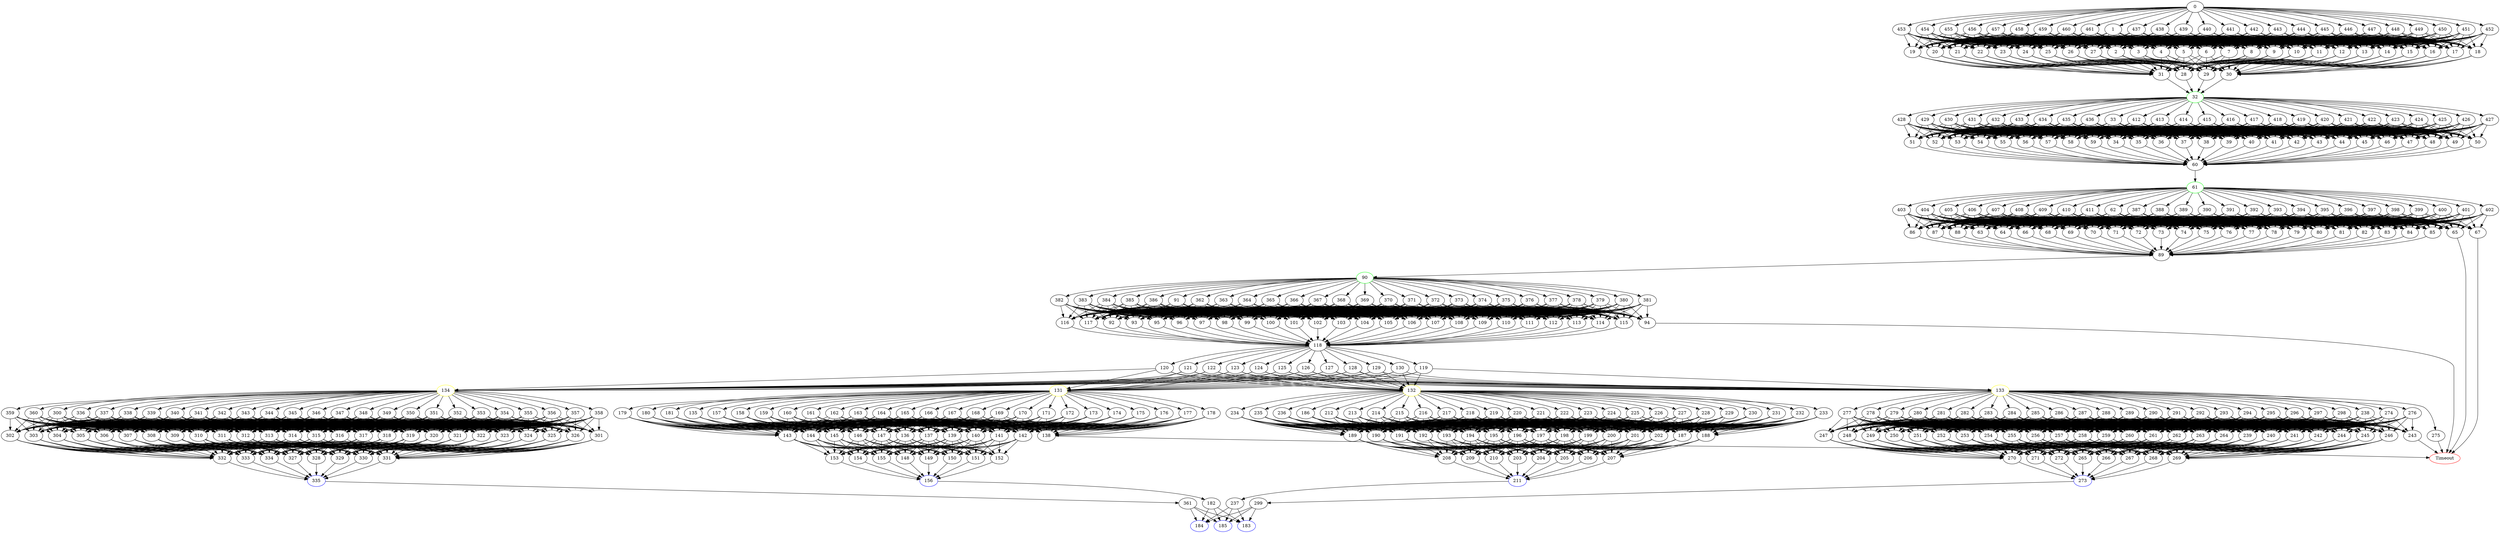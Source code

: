 digraph G {
	0 -> 1;
	0 -> 437;
	0 -> 438;
	0 -> 439;
	0 -> 440;
	0 -> 441;
	0 -> 442;
	0 -> 443;
	0 -> 444;
	0 -> 445;
	0 -> 446;
	0 -> 447;
	0 -> 448;
	0 -> 449;
	0 -> 450;
	0 -> 451;
	0 -> 452;
	0 -> 453;
	0 -> 454;
	0 -> 455;
	0 -> 456;
	0 -> 457;
	0 -> 458;
	0 -> 459;
	0 -> 460;
	0 -> 461;
	1 -> 2;
	1 -> 3;
	1 -> 4;
	1 -> 5;
	1 -> 6;
	1 -> 7;
	1 -> 8;
	1 -> 9;
	1 -> 10;
	1 -> 11;
	1 -> 12;
	1 -> 13;
	1 -> 14;
	1 -> 15;
	1 -> 16;
	1 -> 17;
	1 -> 18;
	1 -> 19;
	1 -> 20;
	1 -> 21;
	1 -> 22;
	1 -> 23;
	1 -> 24;
	1 -> 25;
	1 -> 26;
	1 -> 27;
	2 -> 28;
	2 -> 29;
	2 -> 30;
	2 -> 31;
	3 -> 28;
	3 -> 29;
	3 -> 30;
	3 -> 31;
	4 -> 28;
	4 -> 29;
	4 -> 30;
	4 -> 31;
	5 -> 28;
	5 -> 29;
	5 -> 30;
	5 -> 31;
	6 -> 28;
	6 -> 29;
	6 -> 30;
	6 -> 31;
	7 -> 28;
	7 -> 29;
	7 -> 30;
	7 -> 31;
	8 -> 28;
	8 -> 29;
	8 -> 30;
	8 -> 31;
	9 -> 28;
	9 -> 29;
	9 -> 30;
	9 -> 31;
	10 -> 28;
	10 -> 29;
	10 -> 30;
	10 -> 31;
	11 -> 28;
	11 -> 29;
	11 -> 30;
	11 -> 31;
	12 -> 28;
	12 -> 29;
	12 -> 30;
	12 -> 31;
	13 -> 28;
	13 -> 29;
	13 -> 30;
	13 -> 31;
	14 -> 28;
	14 -> 29;
	14 -> 30;
	14 -> 31;
	15 -> 28;
	15 -> 29;
	15 -> 30;
	15 -> 31;
	16 -> 28;
	16 -> 29;
	16 -> 30;
	16 -> 31;
	17 -> 28;
	17 -> 29;
	17 -> 30;
	17 -> 31;
	18 -> 28;
	18 -> 29;
	18 -> 30;
	18 -> 31;
	19 -> 28;
	19 -> 29;
	19 -> 30;
	19 -> 31;
	20 -> 28;
	20 -> 29;
	20 -> 30;
	20 -> 31;
	21 -> 28;
	21 -> 29;
	21 -> 30;
	21 -> 31;
	22 -> 28;
	22 -> 29;
	22 -> 30;
	22 -> 31;
	23 -> 28;
	23 -> 29;
	23 -> 30;
	23 -> 31;
	24 -> 28;
	24 -> 29;
	24 -> 30;
	24 -> 31;
	25 -> 28;
	25 -> 29;
	25 -> 30;
	25 -> 31;
	26 -> 28;
	26 -> 29;
	26 -> 30;
	26 -> 31;
	27 -> 28;
	27 -> 29;
	27 -> 30;
	27 -> 31;
	28 -> "32";
32 [color=green];
	29 -> "32";
32 [color=green];
	30 -> "32";
32 [color=green];
	31 -> "32";
32 [color=green];
	32 -> 33;
	32 -> 412;
	32 -> 413;
	32 -> 414;
	32 -> 415;
	32 -> 416;
	32 -> 417;
	32 -> 418;
	32 -> 419;
	32 -> 420;
	32 -> 421;
	32 -> 422;
	32 -> 423;
	32 -> 424;
	32 -> 425;
	32 -> 426;
	32 -> 427;
	32 -> 428;
	32 -> 429;
	32 -> 430;
	32 -> 431;
	32 -> 432;
	32 -> 433;
	32 -> 434;
	32 -> 435;
	32 -> 436;
	33 -> 34;
	33 -> 35;
	33 -> 36;
	33 -> 37;
	33 -> 38;
	33 -> 39;
	33 -> 40;
	33 -> 41;
	33 -> 42;
	33 -> 43;
	33 -> 44;
	33 -> 45;
	33 -> 46;
	33 -> 47;
	33 -> 48;
	33 -> 49;
	33 -> 50;
	33 -> 51;
	33 -> 52;
	33 -> 53;
	33 -> 54;
	33 -> 55;
	33 -> 56;
	33 -> 57;
	33 -> 58;
	33 -> 59;
	34 -> 60;
	35 -> 60;
	36 -> 60;
	37 -> 60;
	38 -> 60;
	39 -> 60;
	40 -> 60;
	41 -> 60;
	42 -> 60;
	43 -> 60;
	44 -> 60;
	45 -> 60;
	46 -> 60;
	47 -> 60;
	48 -> 60;
	49 -> 60;
	50 -> 60;
	51 -> 60;
	52 -> 60;
	53 -> 60;
	54 -> 60;
	55 -> 60;
	56 -> 60;
	57 -> 60;
	58 -> 60;
	59 -> 60;
	60 -> "61";
61 [color=green];
	61 -> 62;
	61 -> 387;
	61 -> 388;
	61 -> 389;
	61 -> 390;
	61 -> 391;
	61 -> 392;
	61 -> 393;
	61 -> 394;
	61 -> 395;
	61 -> 396;
	61 -> 397;
	61 -> 398;
	61 -> 399;
	61 -> 400;
	61 -> 401;
	61 -> 402;
	61 -> 403;
	61 -> 404;
	61 -> 405;
	61 -> 406;
	61 -> 407;
	61 -> 408;
	61 -> 409;
	61 -> 410;
	61 -> 411;
	62 -> 63;
	62 -> 64;
	62 -> 65;
	62 -> 66;
	62 -> 67;
	62 -> 68;
	62 -> 69;
	62 -> 70;
	62 -> 71;
	62 -> 72;
	62 -> 73;
	62 -> 74;
	62 -> 75;
	62 -> 76;
	62 -> 77;
	62 -> 78;
	62 -> 79;
	62 -> 80;
	62 -> 81;
	62 -> 82;
	62 -> 83;
	62 -> 84;
	62 -> 85;
	62 -> 86;
	62 -> 87;
	62 -> 88;
	63 -> 89;
	64 -> 89;
	65 -> "Timeout";
Timeout [color=red];
	66 -> 89;
	67 -> "Timeout";
Timeout [color=red];
	68 -> 89;
	69 -> 89;
	70 -> 89;
	71 -> 89;
	72 -> 89;
	73 -> 89;
	74 -> 89;
	75 -> 89;
	76 -> 89;
	77 -> 89;
	78 -> 89;
	79 -> 89;
	80 -> 89;
	81 -> 89;
	82 -> 89;
	83 -> 89;
	84 -> 89;
	85 -> 89;
	86 -> 89;
	87 -> 89;
	88 -> 89;
	89 -> "90";
90 [color=green];
	90 -> 91;
	90 -> 362;
	90 -> 363;
	90 -> 364;
	90 -> 365;
	90 -> 366;
	90 -> 367;
	90 -> 368;
	90 -> 369;
	90 -> 370;
	90 -> 371;
	90 -> 372;
	90 -> 373;
	90 -> 374;
	90 -> 375;
	90 -> 376;
	90 -> 377;
	90 -> 378;
	90 -> 379;
	90 -> 380;
	90 -> 381;
	90 -> 382;
	90 -> 383;
	90 -> 384;
	90 -> 385;
	90 -> 386;
	91 -> 92;
	91 -> 93;
	91 -> 94;
	91 -> 95;
	91 -> 96;
	91 -> 97;
	91 -> 98;
	91 -> 99;
	91 -> 100;
	91 -> 101;
	91 -> 102;
	91 -> 103;
	91 -> 104;
	91 -> 105;
	91 -> 106;
	91 -> 107;
	91 -> 108;
	91 -> 109;
	91 -> 110;
	91 -> 111;
	91 -> 112;
	91 -> 113;
	91 -> 114;
	91 -> 115;
	91 -> 116;
	91 -> 117;
	92 -> 118;
	93 -> 118;
	94 -> "Timeout";
Timeout [color=red];
	95 -> 118;
	96 -> 118;
	97 -> 118;
	98 -> 118;
	99 -> 118;
	100 -> 118;
	101 -> 118;
	102 -> 118;
	103 -> 118;
	104 -> 118;
	105 -> 118;
	106 -> 118;
	107 -> 118;
	108 -> 118;
	109 -> 118;
	110 -> 118;
	111 -> 118;
	112 -> 118;
	113 -> 118;
	114 -> 118;
	115 -> 118;
	116 -> 118;
	117 -> 118;
	118 -> 119;
	118 -> 120;
	118 -> 121;
	118 -> 122;
	118 -> 123;
	118 -> 124;
	118 -> 125;
	118 -> 126;
	118 -> 127;
	118 -> 128;
	118 -> 129;
	118 -> 130;
	119 -> "131";
131 [color=yellow];
	119 -> "132";
132 [color=yellow];
	119 -> "133";
133 [color=yellow];
	119 -> "134";
134 [color=yellow];
	120 -> "131";
131 [color=yellow];
	120 -> "132";
132 [color=yellow];
	120 -> "133";
133 [color=yellow];
	120 -> "134";
134 [color=yellow];
	121 -> "131";
131 [color=yellow];
	121 -> "132";
132 [color=yellow];
	121 -> "133";
133 [color=yellow];
	121 -> "134";
134 [color=yellow];
	122 -> "131";
131 [color=yellow];
	122 -> "132";
132 [color=yellow];
	122 -> "133";
133 [color=yellow];
	122 -> "134";
134 [color=yellow];
	123 -> "131";
131 [color=yellow];
	123 -> "132";
132 [color=yellow];
	123 -> "133";
133 [color=yellow];
	123 -> "134";
134 [color=yellow];
	124 -> "131";
131 [color=yellow];
	124 -> "132";
132 [color=yellow];
	124 -> "133";
133 [color=yellow];
	124 -> "134";
134 [color=yellow];
	125 -> "131";
131 [color=yellow];
	125 -> "132";
132 [color=yellow];
	125 -> "133";
133 [color=yellow];
	125 -> "134";
134 [color=yellow];
	126 -> "131";
131 [color=yellow];
	126 -> "132";
132 [color=yellow];
	126 -> "133";
133 [color=yellow];
	126 -> "134";
134 [color=yellow];
	127 -> "131";
131 [color=yellow];
	127 -> "132";
132 [color=yellow];
	127 -> "133";
133 [color=yellow];
	127 -> "134";
134 [color=yellow];
	128 -> "131";
131 [color=yellow];
	128 -> "132";
132 [color=yellow];
	128 -> "133";
133 [color=yellow];
	128 -> "134";
134 [color=yellow];
	129 -> "131";
131 [color=yellow];
	129 -> "132";
132 [color=yellow];
	129 -> "133";
133 [color=yellow];
	129 -> "134";
134 [color=yellow];
	130 -> "131";
131 [color=yellow];
	130 -> "132";
132 [color=yellow];
	130 -> "133";
133 [color=yellow];
	130 -> "134";
134 [color=yellow];
	131 -> 135;
	131 -> 157;
	131 -> 158;
	131 -> 159;
	131 -> 160;
	131 -> 161;
	131 -> 162;
	131 -> 163;
	131 -> 164;
	131 -> 165;
	131 -> 166;
	131 -> 167;
	131 -> 168;
	131 -> 169;
	131 -> 170;
	131 -> 171;
	131 -> 172;
	131 -> 173;
	131 -> 174;
	131 -> 175;
	131 -> 176;
	131 -> 177;
	131 -> 178;
	131 -> 179;
	131 -> 180;
	131 -> 181;
	132 -> 186;
	132 -> 212;
	132 -> 213;
	132 -> 214;
	132 -> 215;
	132 -> 216;
	132 -> 217;
	132 -> 218;
	132 -> 219;
	132 -> 220;
	132 -> 221;
	132 -> 222;
	132 -> 223;
	132 -> 224;
	132 -> 225;
	132 -> 226;
	132 -> 227;
	132 -> 228;
	132 -> 229;
	132 -> 230;
	132 -> 231;
	132 -> 232;
	132 -> 233;
	132 -> 234;
	132 -> 235;
	132 -> 236;
	133 -> 238;
	133 -> 274;
	133 -> 275;
	133 -> 276;
	133 -> 277;
	133 -> 278;
	133 -> 279;
	133 -> 280;
	133 -> 281;
	133 -> 282;
	133 -> 283;
	133 -> 284;
	133 -> 285;
	133 -> 286;
	133 -> 287;
	133 -> 288;
	133 -> 289;
	133 -> 290;
	133 -> 291;
	133 -> 292;
	133 -> 293;
	133 -> 294;
	133 -> 295;
	133 -> 296;
	133 -> 297;
	133 -> 298;
	134 -> 300;
	134 -> 336;
	134 -> 337;
	134 -> 338;
	134 -> 339;
	134 -> 340;
	134 -> 341;
	134 -> 342;
	134 -> 343;
	134 -> 344;
	134 -> 345;
	134 -> 346;
	134 -> 347;
	134 -> 348;
	134 -> 349;
	134 -> 350;
	134 -> 351;
	134 -> 352;
	134 -> 353;
	134 -> 354;
	134 -> 355;
	134 -> 356;
	134 -> 357;
	134 -> 358;
	134 -> 359;
	134 -> 360;
	135 -> 136;
	135 -> 137;
	135 -> 138;
	135 -> 139;
	135 -> 140;
	135 -> 141;
	135 -> 142;
	135 -> 143;
	135 -> 144;
	135 -> 145;
	135 -> 146;
	135 -> 147;
	136 -> 148;
	136 -> 149;
	136 -> 150;
	136 -> 151;
	136 -> 152;
	136 -> 153;
	136 -> 154;
	136 -> 155;
	137 -> 148;
	137 -> 149;
	137 -> 150;
	137 -> 151;
	137 -> 152;
	137 -> 153;
	137 -> 154;
	137 -> 155;
	138 -> "Timeout";
Timeout [color=red];
	139 -> 148;
	139 -> 149;
	139 -> 150;
	139 -> 151;
	139 -> 152;
	139 -> 153;
	139 -> 154;
	139 -> 155;
	140 -> 148;
	140 -> 149;
	140 -> 150;
	140 -> 151;
	140 -> 152;
	140 -> 153;
	140 -> 154;
	140 -> 155;
	141 -> 148;
	141 -> 149;
	141 -> 150;
	141 -> 151;
	141 -> 152;
	141 -> 153;
	141 -> 154;
	141 -> 155;
	142 -> 148;
	142 -> 149;
	142 -> 150;
	142 -> 151;
	142 -> 152;
	142 -> 153;
	142 -> 154;
	142 -> 155;
	143 -> 148;
	143 -> 149;
	143 -> 150;
	143 -> 151;
	143 -> 152;
	143 -> 153;
	143 -> 154;
	143 -> 155;
	144 -> 148;
	144 -> 149;
	144 -> 150;
	144 -> 151;
	144 -> 152;
	144 -> 153;
	144 -> 154;
	144 -> 155;
	145 -> 148;
	145 -> 149;
	145 -> 150;
	145 -> 151;
	145 -> 152;
	145 -> 153;
	145 -> 154;
	145 -> 155;
	146 -> 148;
	146 -> 149;
	146 -> 150;
	146 -> 151;
	146 -> 152;
	146 -> 153;
	146 -> 154;
	146 -> 155;
	147 -> 148;
	147 -> 149;
	147 -> 150;
	147 -> 151;
	147 -> 152;
	147 -> 153;
	147 -> 154;
	147 -> 155;
	148 -> "156";
156 [color=blue];
	149 -> "156";
156 [color=blue];
	150 -> "156";
156 [color=blue];
	151 -> "156";
156 [color=blue];
	152 -> "156";
156 [color=blue];
	153 -> "156";
156 [color=blue];
	154 -> "156";
156 [color=blue];
	155 -> "156";
156 [color=blue];
	156 -> 182;
	157 -> 136;
	157 -> 137;
	157 -> 138;
	157 -> 139;
	157 -> 140;
	157 -> 141;
	157 -> 142;
	157 -> 143;
	157 -> 144;
	157 -> 145;
	157 -> 146;
	157 -> 147;
	158 -> 136;
	158 -> 137;
	158 -> 138;
	158 -> 139;
	158 -> 140;
	158 -> 141;
	158 -> 142;
	158 -> 143;
	158 -> 144;
	158 -> 145;
	158 -> 146;
	158 -> 147;
	159 -> 136;
	159 -> 137;
	159 -> 138;
	159 -> 139;
	159 -> 140;
	159 -> 141;
	159 -> 142;
	159 -> 143;
	159 -> 144;
	159 -> 145;
	159 -> 146;
	159 -> 147;
	160 -> 136;
	160 -> 137;
	160 -> 138;
	160 -> 139;
	160 -> 140;
	160 -> 141;
	160 -> 142;
	160 -> 143;
	160 -> 144;
	160 -> 145;
	160 -> 146;
	160 -> 147;
	161 -> 136;
	161 -> 137;
	161 -> 138;
	161 -> 139;
	161 -> 140;
	161 -> 141;
	161 -> 142;
	161 -> 143;
	161 -> 144;
	161 -> 145;
	161 -> 146;
	161 -> 147;
	162 -> 136;
	162 -> 137;
	162 -> 138;
	162 -> 139;
	162 -> 140;
	162 -> 141;
	162 -> 142;
	162 -> 143;
	162 -> 144;
	162 -> 145;
	162 -> 146;
	162 -> 147;
	163 -> 136;
	163 -> 137;
	163 -> 138;
	163 -> 139;
	163 -> 140;
	163 -> 141;
	163 -> 142;
	163 -> 143;
	163 -> 144;
	163 -> 145;
	163 -> 146;
	163 -> 147;
	164 -> 136;
	164 -> 137;
	164 -> 138;
	164 -> 139;
	164 -> 140;
	164 -> 141;
	164 -> 142;
	164 -> 143;
	164 -> 144;
	164 -> 145;
	164 -> 146;
	164 -> 147;
	165 -> 136;
	165 -> 137;
	165 -> 138;
	165 -> 139;
	165 -> 140;
	165 -> 141;
	165 -> 142;
	165 -> 143;
	165 -> 144;
	165 -> 145;
	165 -> 146;
	165 -> 147;
	166 -> 136;
	166 -> 137;
	166 -> 138;
	166 -> 139;
	166 -> 140;
	166 -> 141;
	166 -> 142;
	166 -> 143;
	166 -> 144;
	166 -> 145;
	166 -> 146;
	166 -> 147;
	167 -> 136;
	167 -> 137;
	167 -> 138;
	167 -> 139;
	167 -> 140;
	167 -> 141;
	167 -> 142;
	167 -> 143;
	167 -> 144;
	167 -> 145;
	167 -> 146;
	167 -> 147;
	168 -> 136;
	168 -> 137;
	168 -> 138;
	168 -> 139;
	168 -> 140;
	168 -> 141;
	168 -> 142;
	168 -> 143;
	168 -> 144;
	168 -> 145;
	168 -> 146;
	168 -> 147;
	169 -> 136;
	169 -> 137;
	169 -> 138;
	169 -> 139;
	169 -> 140;
	169 -> 141;
	169 -> 142;
	169 -> 143;
	169 -> 144;
	169 -> 145;
	169 -> 146;
	169 -> 147;
	170 -> 136;
	170 -> 137;
	170 -> 138;
	170 -> 139;
	170 -> 140;
	170 -> 141;
	170 -> 142;
	170 -> 143;
	170 -> 144;
	170 -> 145;
	170 -> 146;
	170 -> 147;
	171 -> 136;
	171 -> 137;
	171 -> 138;
	171 -> 139;
	171 -> 140;
	171 -> 141;
	171 -> 142;
	171 -> 143;
	171 -> 144;
	171 -> 145;
	171 -> 146;
	171 -> 147;
	172 -> 136;
	172 -> 137;
	172 -> 138;
	172 -> 139;
	172 -> 140;
	172 -> 141;
	172 -> 142;
	172 -> 143;
	172 -> 144;
	172 -> 145;
	172 -> 146;
	172 -> 147;
	173 -> 136;
	173 -> 137;
	173 -> 138;
	173 -> 139;
	173 -> 140;
	173 -> 141;
	173 -> 142;
	173 -> 143;
	173 -> 144;
	173 -> 145;
	173 -> 146;
	173 -> 147;
	174 -> 136;
	174 -> 137;
	174 -> 138;
	174 -> 139;
	174 -> 140;
	174 -> 141;
	174 -> 142;
	174 -> 143;
	174 -> 144;
	174 -> 145;
	174 -> 146;
	174 -> 147;
	175 -> 136;
	175 -> 137;
	175 -> 138;
	175 -> 139;
	175 -> 140;
	175 -> 141;
	175 -> 142;
	175 -> 143;
	175 -> 144;
	175 -> 145;
	175 -> 146;
	175 -> 147;
	176 -> 136;
	176 -> 137;
	176 -> 138;
	176 -> 139;
	176 -> 140;
	176 -> 141;
	176 -> 142;
	176 -> 143;
	176 -> 144;
	176 -> 145;
	176 -> 146;
	176 -> 147;
	177 -> 136;
	177 -> 137;
	177 -> 138;
	177 -> 139;
	177 -> 140;
	177 -> 141;
	177 -> 142;
	177 -> 143;
	177 -> 144;
	177 -> 145;
	177 -> 146;
	177 -> 147;
	178 -> 136;
	178 -> 137;
	178 -> 138;
	178 -> 139;
	178 -> 140;
	178 -> 141;
	178 -> 142;
	178 -> 143;
	178 -> 144;
	178 -> 145;
	178 -> 146;
	178 -> 147;
	179 -> 136;
	179 -> 137;
	179 -> 138;
	179 -> 139;
	179 -> 140;
	179 -> 141;
	179 -> 142;
	179 -> 143;
	179 -> 144;
	179 -> 145;
	179 -> 146;
	179 -> 147;
	180 -> 136;
	180 -> 137;
	180 -> 138;
	180 -> 139;
	180 -> 140;
	180 -> 141;
	180 -> 142;
	180 -> 143;
	180 -> 144;
	180 -> 145;
	180 -> 146;
	180 -> 147;
	181 -> 136;
	181 -> 137;
	181 -> 138;
	181 -> 139;
	181 -> 140;
	181 -> 141;
	181 -> 142;
	181 -> 143;
	181 -> 144;
	181 -> 145;
	181 -> 146;
	181 -> 147;
	182 -> "183";
183 [color=blue];
	182 -> "184";
184 [color=blue];
	182 -> "185";
185 [color=blue];
	186 -> 187;
	186 -> 188;
	186 -> 189;
	186 -> 190;
	186 -> 191;
	186 -> 192;
	186 -> 193;
	186 -> 194;
	186 -> 195;
	186 -> 196;
	186 -> 197;
	186 -> 198;
	186 -> 199;
	186 -> 200;
	186 -> 201;
	186 -> 202;
	187 -> 203;
	187 -> 204;
	187 -> 205;
	187 -> 206;
	187 -> 207;
	187 -> 208;
	187 -> 209;
	187 -> 210;
	188 -> 203;
	188 -> 204;
	188 -> 205;
	188 -> 206;
	188 -> 207;
	188 -> 208;
	188 -> 209;
	188 -> 210;
	189 -> 203;
	189 -> 204;
	189 -> 205;
	189 -> 206;
	189 -> 207;
	189 -> 208;
	189 -> 209;
	189 -> 210;
	190 -> 203;
	190 -> 204;
	190 -> 205;
	190 -> 206;
	190 -> 207;
	190 -> 208;
	190 -> 209;
	190 -> 210;
	191 -> 203;
	191 -> 204;
	191 -> 205;
	191 -> 206;
	191 -> 207;
	191 -> 208;
	191 -> 209;
	191 -> 210;
	192 -> 203;
	192 -> 204;
	192 -> 205;
	192 -> 206;
	192 -> 207;
	192 -> 208;
	192 -> 209;
	192 -> 210;
	193 -> 203;
	193 -> 204;
	193 -> 205;
	193 -> 206;
	193 -> 207;
	193 -> 208;
	193 -> 209;
	193 -> 210;
	194 -> 203;
	194 -> 204;
	194 -> 205;
	194 -> 206;
	194 -> 207;
	194 -> 208;
	194 -> 209;
	194 -> 210;
	195 -> 203;
	195 -> 204;
	195 -> 205;
	195 -> 206;
	195 -> 207;
	195 -> 208;
	195 -> 209;
	195 -> 210;
	196 -> 203;
	196 -> 204;
	196 -> 205;
	196 -> 206;
	196 -> 207;
	196 -> 208;
	196 -> 209;
	196 -> 210;
	197 -> 203;
	197 -> 204;
	197 -> 205;
	197 -> 206;
	197 -> 207;
	197 -> 208;
	197 -> 209;
	197 -> 210;
	198 -> 203;
	198 -> 204;
	198 -> 205;
	198 -> 206;
	198 -> 207;
	198 -> 208;
	198 -> 209;
	198 -> 210;
	199 -> 203;
	199 -> 204;
	199 -> 205;
	199 -> 206;
	199 -> 207;
	199 -> 208;
	199 -> 209;
	199 -> 210;
	200 -> 203;
	200 -> 204;
	200 -> 205;
	200 -> 206;
	200 -> 207;
	200 -> 208;
	200 -> 209;
	200 -> 210;
	201 -> 203;
	201 -> 204;
	201 -> 205;
	201 -> 206;
	201 -> 207;
	201 -> 208;
	201 -> 209;
	201 -> 210;
	202 -> 203;
	202 -> 204;
	202 -> 205;
	202 -> 206;
	202 -> 207;
	202 -> 208;
	202 -> 209;
	202 -> 210;
	203 -> "211";
211 [color=blue];
	204 -> "211";
211 [color=blue];
	205 -> "211";
211 [color=blue];
	206 -> "211";
211 [color=blue];
	207 -> "211";
211 [color=blue];
	208 -> "211";
211 [color=blue];
	209 -> "211";
211 [color=blue];
	210 -> "211";
211 [color=blue];
	211 -> 237;
	212 -> 187;
	212 -> 188;
	212 -> 189;
	212 -> 190;
	212 -> 191;
	212 -> 192;
	212 -> 193;
	212 -> 194;
	212 -> 195;
	212 -> 196;
	212 -> 197;
	212 -> 198;
	212 -> 199;
	212 -> 200;
	212 -> 201;
	212 -> 202;
	213 -> 187;
	213 -> 188;
	213 -> 189;
	213 -> 190;
	213 -> 191;
	213 -> 192;
	213 -> 193;
	213 -> 194;
	213 -> 195;
	213 -> 196;
	213 -> 197;
	213 -> 198;
	213 -> 199;
	213 -> 200;
	213 -> 201;
	213 -> 202;
	214 -> 187;
	214 -> 188;
	214 -> 189;
	214 -> 190;
	214 -> 191;
	214 -> 192;
	214 -> 193;
	214 -> 194;
	214 -> 195;
	214 -> 196;
	214 -> 197;
	214 -> 198;
	214 -> 199;
	214 -> 200;
	214 -> 201;
	214 -> 202;
	215 -> 187;
	215 -> 188;
	215 -> 189;
	215 -> 190;
	215 -> 191;
	215 -> 192;
	215 -> 193;
	215 -> 194;
	215 -> 195;
	215 -> 196;
	215 -> 197;
	215 -> 198;
	215 -> 199;
	215 -> 200;
	215 -> 201;
	215 -> 202;
	216 -> 187;
	216 -> 188;
	216 -> 189;
	216 -> 190;
	216 -> 191;
	216 -> 192;
	216 -> 193;
	216 -> 194;
	216 -> 195;
	216 -> 196;
	216 -> 197;
	216 -> 198;
	216 -> 199;
	216 -> 200;
	216 -> 201;
	216 -> 202;
	217 -> 187;
	217 -> 188;
	217 -> 189;
	217 -> 190;
	217 -> 191;
	217 -> 192;
	217 -> 193;
	217 -> 194;
	217 -> 195;
	217 -> 196;
	217 -> 197;
	217 -> 198;
	217 -> 199;
	217 -> 200;
	217 -> 201;
	217 -> 202;
	218 -> 187;
	218 -> 188;
	218 -> 189;
	218 -> 190;
	218 -> 191;
	218 -> 192;
	218 -> 193;
	218 -> 194;
	218 -> 195;
	218 -> 196;
	218 -> 197;
	218 -> 198;
	218 -> 199;
	218 -> 200;
	218 -> 201;
	218 -> 202;
	219 -> 187;
	219 -> 188;
	219 -> 189;
	219 -> 190;
	219 -> 191;
	219 -> 192;
	219 -> 193;
	219 -> 194;
	219 -> 195;
	219 -> 196;
	219 -> 197;
	219 -> 198;
	219 -> 199;
	219 -> 200;
	219 -> 201;
	219 -> 202;
	220 -> 187;
	220 -> 188;
	220 -> 189;
	220 -> 190;
	220 -> 191;
	220 -> 192;
	220 -> 193;
	220 -> 194;
	220 -> 195;
	220 -> 196;
	220 -> 197;
	220 -> 198;
	220 -> 199;
	220 -> 200;
	220 -> 201;
	220 -> 202;
	221 -> 187;
	221 -> 188;
	221 -> 189;
	221 -> 190;
	221 -> 191;
	221 -> 192;
	221 -> 193;
	221 -> 194;
	221 -> 195;
	221 -> 196;
	221 -> 197;
	221 -> 198;
	221 -> 199;
	221 -> 200;
	221 -> 201;
	221 -> 202;
	222 -> 187;
	222 -> 188;
	222 -> 189;
	222 -> 190;
	222 -> 191;
	222 -> 192;
	222 -> 193;
	222 -> 194;
	222 -> 195;
	222 -> 196;
	222 -> 197;
	222 -> 198;
	222 -> 199;
	222 -> 200;
	222 -> 201;
	222 -> 202;
	223 -> 187;
	223 -> 188;
	223 -> 189;
	223 -> 190;
	223 -> 191;
	223 -> 192;
	223 -> 193;
	223 -> 194;
	223 -> 195;
	223 -> 196;
	223 -> 197;
	223 -> 198;
	223 -> 199;
	223 -> 200;
	223 -> 201;
	223 -> 202;
	224 -> 187;
	224 -> 188;
	224 -> 189;
	224 -> 190;
	224 -> 191;
	224 -> 192;
	224 -> 193;
	224 -> 194;
	224 -> 195;
	224 -> 196;
	224 -> 197;
	224 -> 198;
	224 -> 199;
	224 -> 200;
	224 -> 201;
	224 -> 202;
	225 -> 187;
	225 -> 188;
	225 -> 189;
	225 -> 190;
	225 -> 191;
	225 -> 192;
	225 -> 193;
	225 -> 194;
	225 -> 195;
	225 -> 196;
	225 -> 197;
	225 -> 198;
	225 -> 199;
	225 -> 200;
	225 -> 201;
	225 -> 202;
	226 -> 187;
	226 -> 188;
	226 -> 189;
	226 -> 190;
	226 -> 191;
	226 -> 192;
	226 -> 193;
	226 -> 194;
	226 -> 195;
	226 -> 196;
	226 -> 197;
	226 -> 198;
	226 -> 199;
	226 -> 200;
	226 -> 201;
	226 -> 202;
	227 -> 187;
	227 -> 188;
	227 -> 189;
	227 -> 190;
	227 -> 191;
	227 -> 192;
	227 -> 193;
	227 -> 194;
	227 -> 195;
	227 -> 196;
	227 -> 197;
	227 -> 198;
	227 -> 199;
	227 -> 200;
	227 -> 201;
	227 -> 202;
	228 -> 187;
	228 -> 188;
	228 -> 189;
	228 -> 190;
	228 -> 191;
	228 -> 192;
	228 -> 193;
	228 -> 194;
	228 -> 195;
	228 -> 196;
	228 -> 197;
	228 -> 198;
	228 -> 199;
	228 -> 200;
	228 -> 201;
	228 -> 202;
	229 -> 187;
	229 -> 188;
	229 -> 189;
	229 -> 190;
	229 -> 191;
	229 -> 192;
	229 -> 193;
	229 -> 194;
	229 -> 195;
	229 -> 196;
	229 -> 197;
	229 -> 198;
	229 -> 199;
	229 -> 200;
	229 -> 201;
	229 -> 202;
	230 -> 187;
	230 -> 188;
	230 -> 189;
	230 -> 190;
	230 -> 191;
	230 -> 192;
	230 -> 193;
	230 -> 194;
	230 -> 195;
	230 -> 196;
	230 -> 197;
	230 -> 198;
	230 -> 199;
	230 -> 200;
	230 -> 201;
	230 -> 202;
	231 -> 187;
	231 -> 188;
	231 -> 189;
	231 -> 190;
	231 -> 191;
	231 -> 192;
	231 -> 193;
	231 -> 194;
	231 -> 195;
	231 -> 196;
	231 -> 197;
	231 -> 198;
	231 -> 199;
	231 -> 200;
	231 -> 201;
	231 -> 202;
	232 -> 187;
	232 -> 188;
	232 -> 189;
	232 -> 190;
	232 -> 191;
	232 -> 192;
	232 -> 193;
	232 -> 194;
	232 -> 195;
	232 -> 196;
	232 -> 197;
	232 -> 198;
	232 -> 199;
	232 -> 200;
	232 -> 201;
	232 -> 202;
	233 -> 187;
	233 -> 188;
	233 -> 189;
	233 -> 190;
	233 -> 191;
	233 -> 192;
	233 -> 193;
	233 -> 194;
	233 -> 195;
	233 -> 196;
	233 -> 197;
	233 -> 198;
	233 -> 199;
	233 -> 200;
	233 -> 201;
	233 -> 202;
	234 -> 187;
	234 -> 188;
	234 -> 189;
	234 -> 190;
	234 -> 191;
	234 -> 192;
	234 -> 193;
	234 -> 194;
	234 -> 195;
	234 -> 196;
	234 -> 197;
	234 -> 198;
	234 -> 199;
	234 -> 200;
	234 -> 201;
	234 -> 202;
	235 -> 187;
	235 -> 188;
	235 -> 189;
	235 -> 190;
	235 -> 191;
	235 -> 192;
	235 -> 193;
	235 -> 194;
	235 -> 195;
	235 -> 196;
	235 -> 197;
	235 -> 198;
	235 -> 199;
	235 -> 200;
	235 -> 201;
	235 -> 202;
	236 -> 187;
	236 -> 188;
	236 -> 189;
	236 -> 190;
	236 -> 191;
	236 -> 192;
	236 -> 193;
	236 -> 194;
	236 -> 195;
	236 -> 196;
	236 -> 197;
	236 -> 198;
	236 -> 199;
	236 -> 200;
	236 -> 201;
	236 -> 202;
	237 -> "183";
183 [color=blue];
	237 -> "184";
184 [color=blue];
	237 -> "185";
185 [color=blue];
	238 -> 239;
	238 -> 240;
	238 -> 241;
	238 -> 242;
	238 -> 243;
	238 -> 244;
	238 -> 245;
	238 -> 246;
	238 -> 247;
	238 -> 248;
	238 -> 249;
	238 -> 250;
	238 -> 251;
	238 -> 252;
	238 -> 253;
	238 -> 254;
	238 -> 255;
	238 -> 256;
	238 -> 257;
	238 -> 258;
	238 -> 259;
	238 -> 260;
	238 -> 261;
	238 -> 262;
	238 -> 263;
	238 -> 264;
	239 -> 265;
	239 -> 266;
	239 -> 267;
	239 -> 268;
	239 -> 269;
	239 -> 270;
	239 -> 271;
	239 -> 272;
	240 -> 265;
	240 -> 266;
	240 -> 267;
	240 -> 268;
	240 -> 269;
	240 -> 270;
	240 -> 271;
	240 -> 272;
	241 -> 265;
	241 -> 266;
	241 -> 267;
	241 -> 268;
	241 -> 269;
	241 -> 270;
	241 -> 271;
	241 -> 272;
	242 -> 265;
	242 -> 266;
	242 -> 267;
	242 -> 268;
	242 -> 269;
	242 -> 270;
	242 -> 271;
	242 -> 272;
	243 -> "Timeout";
Timeout [color=red];
	244 -> 265;
	244 -> 266;
	244 -> 267;
	244 -> 268;
	244 -> 269;
	244 -> 270;
	244 -> 271;
	244 -> 272;
	245 -> 265;
	245 -> 266;
	245 -> 267;
	245 -> 268;
	245 -> 269;
	245 -> 270;
	245 -> 271;
	245 -> 272;
	246 -> 265;
	246 -> 266;
	246 -> 267;
	246 -> 268;
	246 -> 269;
	246 -> 270;
	246 -> 271;
	246 -> 272;
	247 -> 265;
	247 -> 266;
	247 -> 267;
	247 -> 268;
	247 -> 269;
	247 -> 270;
	247 -> 271;
	247 -> 272;
	248 -> 265;
	248 -> 266;
	248 -> 267;
	248 -> 268;
	248 -> 269;
	248 -> 270;
	248 -> 271;
	248 -> 272;
	249 -> 265;
	249 -> 266;
	249 -> 267;
	249 -> 268;
	249 -> 269;
	249 -> 270;
	249 -> 271;
	249 -> 272;
	250 -> 265;
	250 -> 266;
	250 -> 267;
	250 -> 268;
	250 -> 269;
	250 -> 270;
	250 -> 271;
	250 -> 272;
	251 -> 265;
	251 -> 266;
	251 -> 267;
	251 -> 268;
	251 -> 269;
	251 -> 270;
	251 -> 271;
	251 -> 272;
	252 -> 265;
	252 -> 266;
	252 -> 267;
	252 -> 268;
	252 -> 269;
	252 -> 270;
	252 -> 271;
	252 -> 272;
	253 -> 265;
	253 -> 266;
	253 -> 267;
	253 -> 268;
	253 -> 269;
	253 -> 270;
	253 -> 271;
	253 -> 272;
	254 -> 265;
	254 -> 266;
	254 -> 267;
	254 -> 268;
	254 -> 269;
	254 -> 270;
	254 -> 271;
	254 -> 272;
	255 -> 265;
	255 -> 266;
	255 -> 267;
	255 -> 268;
	255 -> 269;
	255 -> 270;
	255 -> 271;
	255 -> 272;
	256 -> 265;
	256 -> 266;
	256 -> 267;
	256 -> 268;
	256 -> 269;
	256 -> 270;
	256 -> 271;
	256 -> 272;
	257 -> 265;
	257 -> 266;
	257 -> 267;
	257 -> 268;
	257 -> 269;
	257 -> 270;
	257 -> 271;
	257 -> 272;
	258 -> 265;
	258 -> 266;
	258 -> 267;
	258 -> 268;
	258 -> 269;
	258 -> 270;
	258 -> 271;
	258 -> 272;
	259 -> 265;
	259 -> 266;
	259 -> 267;
	259 -> 268;
	259 -> 269;
	259 -> 270;
	259 -> 271;
	259 -> 272;
	260 -> 265;
	260 -> 266;
	260 -> 267;
	260 -> 268;
	260 -> 269;
	260 -> 270;
	260 -> 271;
	260 -> 272;
	261 -> 265;
	261 -> 266;
	261 -> 267;
	261 -> 268;
	261 -> 269;
	261 -> 270;
	261 -> 271;
	261 -> 272;
	262 -> 265;
	262 -> 266;
	262 -> 267;
	262 -> 268;
	262 -> 269;
	262 -> 270;
	262 -> 271;
	262 -> 272;
	263 -> 265;
	263 -> 266;
	263 -> 267;
	263 -> 268;
	263 -> 269;
	263 -> 270;
	263 -> 271;
	263 -> 272;
	264 -> 265;
	264 -> 266;
	264 -> 267;
	264 -> 268;
	264 -> 269;
	264 -> 270;
	264 -> 271;
	264 -> 272;
	265 -> "273";
273 [color=blue];
	266 -> "273";
273 [color=blue];
	267 -> "273";
273 [color=blue];
	268 -> "273";
273 [color=blue];
	269 -> "273";
273 [color=blue];
	270 -> "273";
273 [color=blue];
	271 -> "273";
273 [color=blue];
	272 -> "273";
273 [color=blue];
	273 -> 299;
	274 -> 239;
	274 -> 240;
	274 -> 241;
	274 -> 242;
	274 -> 243;
	274 -> 244;
	274 -> 245;
	274 -> 246;
	274 -> 247;
	274 -> 248;
	274 -> 249;
	274 -> 250;
	274 -> 251;
	274 -> 252;
	274 -> 253;
	274 -> 254;
	274 -> 255;
	274 -> 256;
	274 -> 257;
	274 -> 258;
	274 -> 259;
	274 -> 260;
	274 -> 261;
	274 -> 262;
	274 -> 263;
	274 -> 264;
	275 -> "Timeout";
Timeout [color=red];
	276 -> 239;
	276 -> 240;
	276 -> 241;
	276 -> 242;
	276 -> 243;
	276 -> 244;
	276 -> 245;
	276 -> 246;
	276 -> 247;
	276 -> 248;
	276 -> 249;
	276 -> 250;
	276 -> 251;
	276 -> 252;
	276 -> 253;
	276 -> 254;
	276 -> 255;
	276 -> 256;
	276 -> 257;
	276 -> 258;
	276 -> 259;
	276 -> 260;
	276 -> 261;
	276 -> 262;
	276 -> 263;
	276 -> 264;
	277 -> 239;
	277 -> 240;
	277 -> 241;
	277 -> 242;
	277 -> 243;
	277 -> 244;
	277 -> 245;
	277 -> 246;
	277 -> 247;
	277 -> 248;
	277 -> 249;
	277 -> 250;
	277 -> 251;
	277 -> 252;
	277 -> 253;
	277 -> 254;
	277 -> 255;
	277 -> 256;
	277 -> 257;
	277 -> 258;
	277 -> 259;
	277 -> 260;
	277 -> 261;
	277 -> 262;
	277 -> 263;
	277 -> 264;
	278 -> 239;
	278 -> 240;
	278 -> 241;
	278 -> 242;
	278 -> 243;
	278 -> 244;
	278 -> 245;
	278 -> 246;
	278 -> 247;
	278 -> 248;
	278 -> 249;
	278 -> 250;
	278 -> 251;
	278 -> 252;
	278 -> 253;
	278 -> 254;
	278 -> 255;
	278 -> 256;
	278 -> 257;
	278 -> 258;
	278 -> 259;
	278 -> 260;
	278 -> 261;
	278 -> 262;
	278 -> 263;
	278 -> 264;
	279 -> 239;
	279 -> 240;
	279 -> 241;
	279 -> 242;
	279 -> 243;
	279 -> 244;
	279 -> 245;
	279 -> 246;
	279 -> 247;
	279 -> 248;
	279 -> 249;
	279 -> 250;
	279 -> 251;
	279 -> 252;
	279 -> 253;
	279 -> 254;
	279 -> 255;
	279 -> 256;
	279 -> 257;
	279 -> 258;
	279 -> 259;
	279 -> 260;
	279 -> 261;
	279 -> 262;
	279 -> 263;
	279 -> 264;
	280 -> 239;
	280 -> 240;
	280 -> 241;
	280 -> 242;
	280 -> 243;
	280 -> 244;
	280 -> 245;
	280 -> 246;
	280 -> 247;
	280 -> 248;
	280 -> 249;
	280 -> 250;
	280 -> 251;
	280 -> 252;
	280 -> 253;
	280 -> 254;
	280 -> 255;
	280 -> 256;
	280 -> 257;
	280 -> 258;
	280 -> 259;
	280 -> 260;
	280 -> 261;
	280 -> 262;
	280 -> 263;
	280 -> 264;
	281 -> 239;
	281 -> 240;
	281 -> 241;
	281 -> 242;
	281 -> 243;
	281 -> 244;
	281 -> 245;
	281 -> 246;
	281 -> 247;
	281 -> 248;
	281 -> 249;
	281 -> 250;
	281 -> 251;
	281 -> 252;
	281 -> 253;
	281 -> 254;
	281 -> 255;
	281 -> 256;
	281 -> 257;
	281 -> 258;
	281 -> 259;
	281 -> 260;
	281 -> 261;
	281 -> 262;
	281 -> 263;
	281 -> 264;
	282 -> 239;
	282 -> 240;
	282 -> 241;
	282 -> 242;
	282 -> 243;
	282 -> 244;
	282 -> 245;
	282 -> 246;
	282 -> 247;
	282 -> 248;
	282 -> 249;
	282 -> 250;
	282 -> 251;
	282 -> 252;
	282 -> 253;
	282 -> 254;
	282 -> 255;
	282 -> 256;
	282 -> 257;
	282 -> 258;
	282 -> 259;
	282 -> 260;
	282 -> 261;
	282 -> 262;
	282 -> 263;
	282 -> 264;
	283 -> 239;
	283 -> 240;
	283 -> 241;
	283 -> 242;
	283 -> 243;
	283 -> 244;
	283 -> 245;
	283 -> 246;
	283 -> 247;
	283 -> 248;
	283 -> 249;
	283 -> 250;
	283 -> 251;
	283 -> 252;
	283 -> 253;
	283 -> 254;
	283 -> 255;
	283 -> 256;
	283 -> 257;
	283 -> 258;
	283 -> 259;
	283 -> 260;
	283 -> 261;
	283 -> 262;
	283 -> 263;
	283 -> 264;
	284 -> 239;
	284 -> 240;
	284 -> 241;
	284 -> 242;
	284 -> 243;
	284 -> 244;
	284 -> 245;
	284 -> 246;
	284 -> 247;
	284 -> 248;
	284 -> 249;
	284 -> 250;
	284 -> 251;
	284 -> 252;
	284 -> 253;
	284 -> 254;
	284 -> 255;
	284 -> 256;
	284 -> 257;
	284 -> 258;
	284 -> 259;
	284 -> 260;
	284 -> 261;
	284 -> 262;
	284 -> 263;
	284 -> 264;
	285 -> 239;
	285 -> 240;
	285 -> 241;
	285 -> 242;
	285 -> 243;
	285 -> 244;
	285 -> 245;
	285 -> 246;
	285 -> 247;
	285 -> 248;
	285 -> 249;
	285 -> 250;
	285 -> 251;
	285 -> 252;
	285 -> 253;
	285 -> 254;
	285 -> 255;
	285 -> 256;
	285 -> 257;
	285 -> 258;
	285 -> 259;
	285 -> 260;
	285 -> 261;
	285 -> 262;
	285 -> 263;
	285 -> 264;
	286 -> 239;
	286 -> 240;
	286 -> 241;
	286 -> 242;
	286 -> 243;
	286 -> 244;
	286 -> 245;
	286 -> 246;
	286 -> 247;
	286 -> 248;
	286 -> 249;
	286 -> 250;
	286 -> 251;
	286 -> 252;
	286 -> 253;
	286 -> 254;
	286 -> 255;
	286 -> 256;
	286 -> 257;
	286 -> 258;
	286 -> 259;
	286 -> 260;
	286 -> 261;
	286 -> 262;
	286 -> 263;
	286 -> 264;
	287 -> 239;
	287 -> 240;
	287 -> 241;
	287 -> 242;
	287 -> 243;
	287 -> 244;
	287 -> 245;
	287 -> 246;
	287 -> 247;
	287 -> 248;
	287 -> 249;
	287 -> 250;
	287 -> 251;
	287 -> 252;
	287 -> 253;
	287 -> 254;
	287 -> 255;
	287 -> 256;
	287 -> 257;
	287 -> 258;
	287 -> 259;
	287 -> 260;
	287 -> 261;
	287 -> 262;
	287 -> 263;
	287 -> 264;
	288 -> 239;
	288 -> 240;
	288 -> 241;
	288 -> 242;
	288 -> 243;
	288 -> 244;
	288 -> 245;
	288 -> 246;
	288 -> 247;
	288 -> 248;
	288 -> 249;
	288 -> 250;
	288 -> 251;
	288 -> 252;
	288 -> 253;
	288 -> 254;
	288 -> 255;
	288 -> 256;
	288 -> 257;
	288 -> 258;
	288 -> 259;
	288 -> 260;
	288 -> 261;
	288 -> 262;
	288 -> 263;
	288 -> 264;
	289 -> 239;
	289 -> 240;
	289 -> 241;
	289 -> 242;
	289 -> 243;
	289 -> 244;
	289 -> 245;
	289 -> 246;
	289 -> 247;
	289 -> 248;
	289 -> 249;
	289 -> 250;
	289 -> 251;
	289 -> 252;
	289 -> 253;
	289 -> 254;
	289 -> 255;
	289 -> 256;
	289 -> 257;
	289 -> 258;
	289 -> 259;
	289 -> 260;
	289 -> 261;
	289 -> 262;
	289 -> 263;
	289 -> 264;
	290 -> 239;
	290 -> 240;
	290 -> 241;
	290 -> 242;
	290 -> 243;
	290 -> 244;
	290 -> 245;
	290 -> 246;
	290 -> 247;
	290 -> 248;
	290 -> 249;
	290 -> 250;
	290 -> 251;
	290 -> 252;
	290 -> 253;
	290 -> 254;
	290 -> 255;
	290 -> 256;
	290 -> 257;
	290 -> 258;
	290 -> 259;
	290 -> 260;
	290 -> 261;
	290 -> 262;
	290 -> 263;
	290 -> 264;
	291 -> 239;
	291 -> 240;
	291 -> 241;
	291 -> 242;
	291 -> 243;
	291 -> 244;
	291 -> 245;
	291 -> 246;
	291 -> 247;
	291 -> 248;
	291 -> 249;
	291 -> 250;
	291 -> 251;
	291 -> 252;
	291 -> 253;
	291 -> 254;
	291 -> 255;
	291 -> 256;
	291 -> 257;
	291 -> 258;
	291 -> 259;
	291 -> 260;
	291 -> 261;
	291 -> 262;
	291 -> 263;
	291 -> 264;
	292 -> 239;
	292 -> 240;
	292 -> 241;
	292 -> 242;
	292 -> 243;
	292 -> 244;
	292 -> 245;
	292 -> 246;
	292 -> 247;
	292 -> 248;
	292 -> 249;
	292 -> 250;
	292 -> 251;
	292 -> 252;
	292 -> 253;
	292 -> 254;
	292 -> 255;
	292 -> 256;
	292 -> 257;
	292 -> 258;
	292 -> 259;
	292 -> 260;
	292 -> 261;
	292 -> 262;
	292 -> 263;
	292 -> 264;
	293 -> 239;
	293 -> 240;
	293 -> 241;
	293 -> 242;
	293 -> 243;
	293 -> 244;
	293 -> 245;
	293 -> 246;
	293 -> 247;
	293 -> 248;
	293 -> 249;
	293 -> 250;
	293 -> 251;
	293 -> 252;
	293 -> 253;
	293 -> 254;
	293 -> 255;
	293 -> 256;
	293 -> 257;
	293 -> 258;
	293 -> 259;
	293 -> 260;
	293 -> 261;
	293 -> 262;
	293 -> 263;
	293 -> 264;
	294 -> 239;
	294 -> 240;
	294 -> 241;
	294 -> 242;
	294 -> 243;
	294 -> 244;
	294 -> 245;
	294 -> 246;
	294 -> 247;
	294 -> 248;
	294 -> 249;
	294 -> 250;
	294 -> 251;
	294 -> 252;
	294 -> 253;
	294 -> 254;
	294 -> 255;
	294 -> 256;
	294 -> 257;
	294 -> 258;
	294 -> 259;
	294 -> 260;
	294 -> 261;
	294 -> 262;
	294 -> 263;
	294 -> 264;
	295 -> 239;
	295 -> 240;
	295 -> 241;
	295 -> 242;
	295 -> 243;
	295 -> 244;
	295 -> 245;
	295 -> 246;
	295 -> 247;
	295 -> 248;
	295 -> 249;
	295 -> 250;
	295 -> 251;
	295 -> 252;
	295 -> 253;
	295 -> 254;
	295 -> 255;
	295 -> 256;
	295 -> 257;
	295 -> 258;
	295 -> 259;
	295 -> 260;
	295 -> 261;
	295 -> 262;
	295 -> 263;
	295 -> 264;
	296 -> 239;
	296 -> 240;
	296 -> 241;
	296 -> 242;
	296 -> 243;
	296 -> 244;
	296 -> 245;
	296 -> 246;
	296 -> 247;
	296 -> 248;
	296 -> 249;
	296 -> 250;
	296 -> 251;
	296 -> 252;
	296 -> 253;
	296 -> 254;
	296 -> 255;
	296 -> 256;
	296 -> 257;
	296 -> 258;
	296 -> 259;
	296 -> 260;
	296 -> 261;
	296 -> 262;
	296 -> 263;
	296 -> 264;
	297 -> 239;
	297 -> 240;
	297 -> 241;
	297 -> 242;
	297 -> 243;
	297 -> 244;
	297 -> 245;
	297 -> 246;
	297 -> 247;
	297 -> 248;
	297 -> 249;
	297 -> 250;
	297 -> 251;
	297 -> 252;
	297 -> 253;
	297 -> 254;
	297 -> 255;
	297 -> 256;
	297 -> 257;
	297 -> 258;
	297 -> 259;
	297 -> 260;
	297 -> 261;
	297 -> 262;
	297 -> 263;
	297 -> 264;
	298 -> 239;
	298 -> 240;
	298 -> 241;
	298 -> 242;
	298 -> 243;
	298 -> 244;
	298 -> 245;
	298 -> 246;
	298 -> 247;
	298 -> 248;
	298 -> 249;
	298 -> 250;
	298 -> 251;
	298 -> 252;
	298 -> 253;
	298 -> 254;
	298 -> 255;
	298 -> 256;
	298 -> 257;
	298 -> 258;
	298 -> 259;
	298 -> 260;
	298 -> 261;
	298 -> 262;
	298 -> 263;
	298 -> 264;
	299 -> "183";
183 [color=blue];
	299 -> "184";
184 [color=blue];
	299 -> "185";
185 [color=blue];
	300 -> 301;
	300 -> 302;
	300 -> 303;
	300 -> 304;
	300 -> 305;
	300 -> 306;
	300 -> 307;
	300 -> 308;
	300 -> 309;
	300 -> 310;
	300 -> 311;
	300 -> 312;
	300 -> 313;
	300 -> 314;
	300 -> 315;
	300 -> 316;
	300 -> 317;
	300 -> 318;
	300 -> 319;
	300 -> 320;
	300 -> 321;
	300 -> 322;
	300 -> 323;
	300 -> 324;
	300 -> 325;
	300 -> 326;
	301 -> 327;
	301 -> 328;
	301 -> 329;
	301 -> 330;
	301 -> 331;
	301 -> 332;
	301 -> 333;
	301 -> 334;
	302 -> 327;
	302 -> 328;
	302 -> 329;
	302 -> 330;
	302 -> 331;
	302 -> 332;
	302 -> 333;
	302 -> 334;
	303 -> 327;
	303 -> 328;
	303 -> 329;
	303 -> 330;
	303 -> 331;
	303 -> 332;
	303 -> 333;
	303 -> 334;
	304 -> 327;
	304 -> 328;
	304 -> 329;
	304 -> 330;
	304 -> 331;
	304 -> 332;
	304 -> 333;
	304 -> 334;
	305 -> 327;
	305 -> 328;
	305 -> 329;
	305 -> 330;
	305 -> 331;
	305 -> 332;
	305 -> 333;
	305 -> 334;
	306 -> 327;
	306 -> 328;
	306 -> 329;
	306 -> 330;
	306 -> 331;
	306 -> 332;
	306 -> 333;
	306 -> 334;
	307 -> 327;
	307 -> 328;
	307 -> 329;
	307 -> 330;
	307 -> 331;
	307 -> 332;
	307 -> 333;
	307 -> 334;
	308 -> 327;
	308 -> 328;
	308 -> 329;
	308 -> 330;
	308 -> 331;
	308 -> 332;
	308 -> 333;
	308 -> 334;
	309 -> 327;
	309 -> 328;
	309 -> 329;
	309 -> 330;
	309 -> 331;
	309 -> 332;
	309 -> 333;
	309 -> 334;
	310 -> 327;
	310 -> 328;
	310 -> 329;
	310 -> 330;
	310 -> 331;
	310 -> 332;
	310 -> 333;
	310 -> 334;
	311 -> 327;
	311 -> 328;
	311 -> 329;
	311 -> 330;
	311 -> 331;
	311 -> 332;
	311 -> 333;
	311 -> 334;
	312 -> 327;
	312 -> 328;
	312 -> 329;
	312 -> 330;
	312 -> 331;
	312 -> 332;
	312 -> 333;
	312 -> 334;
	313 -> 327;
	313 -> 328;
	313 -> 329;
	313 -> 330;
	313 -> 331;
	313 -> 332;
	313 -> 333;
	313 -> 334;
	314 -> 327;
	314 -> 328;
	314 -> 329;
	314 -> 330;
	314 -> 331;
	314 -> 332;
	314 -> 333;
	314 -> 334;
	315 -> 327;
	315 -> 328;
	315 -> 329;
	315 -> 330;
	315 -> 331;
	315 -> 332;
	315 -> 333;
	315 -> 334;
	316 -> 327;
	316 -> 328;
	316 -> 329;
	316 -> 330;
	316 -> 331;
	316 -> 332;
	316 -> 333;
	316 -> 334;
	317 -> 327;
	317 -> 328;
	317 -> 329;
	317 -> 330;
	317 -> 331;
	317 -> 332;
	317 -> 333;
	317 -> 334;
	318 -> 327;
	318 -> 328;
	318 -> 329;
	318 -> 330;
	318 -> 331;
	318 -> 332;
	318 -> 333;
	318 -> 334;
	319 -> 327;
	319 -> 328;
	319 -> 329;
	319 -> 330;
	319 -> 331;
	319 -> 332;
	319 -> 333;
	319 -> 334;
	320 -> 327;
	320 -> 328;
	320 -> 329;
	320 -> 330;
	320 -> 331;
	320 -> 332;
	320 -> 333;
	320 -> 334;
	321 -> 327;
	321 -> 328;
	321 -> 329;
	321 -> 330;
	321 -> 331;
	321 -> 332;
	321 -> 333;
	321 -> 334;
	322 -> 327;
	322 -> 328;
	322 -> 329;
	322 -> 330;
	322 -> 331;
	322 -> 332;
	322 -> 333;
	322 -> 334;
	323 -> 327;
	323 -> 328;
	323 -> 329;
	323 -> 330;
	323 -> 331;
	323 -> 332;
	323 -> 333;
	323 -> 334;
	324 -> 327;
	324 -> 328;
	324 -> 329;
	324 -> 330;
	324 -> 331;
	324 -> 332;
	324 -> 333;
	324 -> 334;
	325 -> 327;
	325 -> 328;
	325 -> 329;
	325 -> 330;
	325 -> 331;
	325 -> 332;
	325 -> 333;
	325 -> 334;
	326 -> 327;
	326 -> 328;
	326 -> 329;
	326 -> 330;
	326 -> 331;
	326 -> 332;
	326 -> 333;
	326 -> 334;
	327 -> "335";
335 [color=blue];
	328 -> "335";
335 [color=blue];
	329 -> "335";
335 [color=blue];
	330 -> "335";
335 [color=blue];
	331 -> "335";
335 [color=blue];
	332 -> "335";
335 [color=blue];
	333 -> "335";
335 [color=blue];
	334 -> "335";
335 [color=blue];
	335 -> 361;
	336 -> 301;
	336 -> 302;
	336 -> 303;
	336 -> 304;
	336 -> 305;
	336 -> 306;
	336 -> 307;
	336 -> 308;
	336 -> 309;
	336 -> 310;
	336 -> 311;
	336 -> 312;
	336 -> 313;
	336 -> 314;
	336 -> 315;
	336 -> 316;
	336 -> 317;
	336 -> 318;
	336 -> 319;
	336 -> 320;
	336 -> 321;
	336 -> 322;
	336 -> 323;
	336 -> 324;
	336 -> 325;
	336 -> 326;
	337 -> 301;
	337 -> 302;
	337 -> 303;
	337 -> 304;
	337 -> 305;
	337 -> 306;
	337 -> 307;
	337 -> 308;
	337 -> 309;
	337 -> 310;
	337 -> 311;
	337 -> 312;
	337 -> 313;
	337 -> 314;
	337 -> 315;
	337 -> 316;
	337 -> 317;
	337 -> 318;
	337 -> 319;
	337 -> 320;
	337 -> 321;
	337 -> 322;
	337 -> 323;
	337 -> 324;
	337 -> 325;
	337 -> 326;
	338 -> 301;
	338 -> 302;
	338 -> 303;
	338 -> 304;
	338 -> 305;
	338 -> 306;
	338 -> 307;
	338 -> 308;
	338 -> 309;
	338 -> 310;
	338 -> 311;
	338 -> 312;
	338 -> 313;
	338 -> 314;
	338 -> 315;
	338 -> 316;
	338 -> 317;
	338 -> 318;
	338 -> 319;
	338 -> 320;
	338 -> 321;
	338 -> 322;
	338 -> 323;
	338 -> 324;
	338 -> 325;
	338 -> 326;
	339 -> 301;
	339 -> 302;
	339 -> 303;
	339 -> 304;
	339 -> 305;
	339 -> 306;
	339 -> 307;
	339 -> 308;
	339 -> 309;
	339 -> 310;
	339 -> 311;
	339 -> 312;
	339 -> 313;
	339 -> 314;
	339 -> 315;
	339 -> 316;
	339 -> 317;
	339 -> 318;
	339 -> 319;
	339 -> 320;
	339 -> 321;
	339 -> 322;
	339 -> 323;
	339 -> 324;
	339 -> 325;
	339 -> 326;
	340 -> 301;
	340 -> 302;
	340 -> 303;
	340 -> 304;
	340 -> 305;
	340 -> 306;
	340 -> 307;
	340 -> 308;
	340 -> 309;
	340 -> 310;
	340 -> 311;
	340 -> 312;
	340 -> 313;
	340 -> 314;
	340 -> 315;
	340 -> 316;
	340 -> 317;
	340 -> 318;
	340 -> 319;
	340 -> 320;
	340 -> 321;
	340 -> 322;
	340 -> 323;
	340 -> 324;
	340 -> 325;
	340 -> 326;
	341 -> 301;
	341 -> 302;
	341 -> 303;
	341 -> 304;
	341 -> 305;
	341 -> 306;
	341 -> 307;
	341 -> 308;
	341 -> 309;
	341 -> 310;
	341 -> 311;
	341 -> 312;
	341 -> 313;
	341 -> 314;
	341 -> 315;
	341 -> 316;
	341 -> 317;
	341 -> 318;
	341 -> 319;
	341 -> 320;
	341 -> 321;
	341 -> 322;
	341 -> 323;
	341 -> 324;
	341 -> 325;
	341 -> 326;
	342 -> 301;
	342 -> 302;
	342 -> 303;
	342 -> 304;
	342 -> 305;
	342 -> 306;
	342 -> 307;
	342 -> 308;
	342 -> 309;
	342 -> 310;
	342 -> 311;
	342 -> 312;
	342 -> 313;
	342 -> 314;
	342 -> 315;
	342 -> 316;
	342 -> 317;
	342 -> 318;
	342 -> 319;
	342 -> 320;
	342 -> 321;
	342 -> 322;
	342 -> 323;
	342 -> 324;
	342 -> 325;
	342 -> 326;
	343 -> 301;
	343 -> 302;
	343 -> 303;
	343 -> 304;
	343 -> 305;
	343 -> 306;
	343 -> 307;
	343 -> 308;
	343 -> 309;
	343 -> 310;
	343 -> 311;
	343 -> 312;
	343 -> 313;
	343 -> 314;
	343 -> 315;
	343 -> 316;
	343 -> 317;
	343 -> 318;
	343 -> 319;
	343 -> 320;
	343 -> 321;
	343 -> 322;
	343 -> 323;
	343 -> 324;
	343 -> 325;
	343 -> 326;
	344 -> 301;
	344 -> 302;
	344 -> 303;
	344 -> 304;
	344 -> 305;
	344 -> 306;
	344 -> 307;
	344 -> 308;
	344 -> 309;
	344 -> 310;
	344 -> 311;
	344 -> 312;
	344 -> 313;
	344 -> 314;
	344 -> 315;
	344 -> 316;
	344 -> 317;
	344 -> 318;
	344 -> 319;
	344 -> 320;
	344 -> 321;
	344 -> 322;
	344 -> 323;
	344 -> 324;
	344 -> 325;
	344 -> 326;
	345 -> 301;
	345 -> 302;
	345 -> 303;
	345 -> 304;
	345 -> 305;
	345 -> 306;
	345 -> 307;
	345 -> 308;
	345 -> 309;
	345 -> 310;
	345 -> 311;
	345 -> 312;
	345 -> 313;
	345 -> 314;
	345 -> 315;
	345 -> 316;
	345 -> 317;
	345 -> 318;
	345 -> 319;
	345 -> 320;
	345 -> 321;
	345 -> 322;
	345 -> 323;
	345 -> 324;
	345 -> 325;
	345 -> 326;
	346 -> 301;
	346 -> 302;
	346 -> 303;
	346 -> 304;
	346 -> 305;
	346 -> 306;
	346 -> 307;
	346 -> 308;
	346 -> 309;
	346 -> 310;
	346 -> 311;
	346 -> 312;
	346 -> 313;
	346 -> 314;
	346 -> 315;
	346 -> 316;
	346 -> 317;
	346 -> 318;
	346 -> 319;
	346 -> 320;
	346 -> 321;
	346 -> 322;
	346 -> 323;
	346 -> 324;
	346 -> 325;
	346 -> 326;
	347 -> 301;
	347 -> 302;
	347 -> 303;
	347 -> 304;
	347 -> 305;
	347 -> 306;
	347 -> 307;
	347 -> 308;
	347 -> 309;
	347 -> 310;
	347 -> 311;
	347 -> 312;
	347 -> 313;
	347 -> 314;
	347 -> 315;
	347 -> 316;
	347 -> 317;
	347 -> 318;
	347 -> 319;
	347 -> 320;
	347 -> 321;
	347 -> 322;
	347 -> 323;
	347 -> 324;
	347 -> 325;
	347 -> 326;
	348 -> 301;
	348 -> 302;
	348 -> 303;
	348 -> 304;
	348 -> 305;
	348 -> 306;
	348 -> 307;
	348 -> 308;
	348 -> 309;
	348 -> 310;
	348 -> 311;
	348 -> 312;
	348 -> 313;
	348 -> 314;
	348 -> 315;
	348 -> 316;
	348 -> 317;
	348 -> 318;
	348 -> 319;
	348 -> 320;
	348 -> 321;
	348 -> 322;
	348 -> 323;
	348 -> 324;
	348 -> 325;
	348 -> 326;
	349 -> 301;
	349 -> 302;
	349 -> 303;
	349 -> 304;
	349 -> 305;
	349 -> 306;
	349 -> 307;
	349 -> 308;
	349 -> 309;
	349 -> 310;
	349 -> 311;
	349 -> 312;
	349 -> 313;
	349 -> 314;
	349 -> 315;
	349 -> 316;
	349 -> 317;
	349 -> 318;
	349 -> 319;
	349 -> 320;
	349 -> 321;
	349 -> 322;
	349 -> 323;
	349 -> 324;
	349 -> 325;
	349 -> 326;
	350 -> 301;
	350 -> 302;
	350 -> 303;
	350 -> 304;
	350 -> 305;
	350 -> 306;
	350 -> 307;
	350 -> 308;
	350 -> 309;
	350 -> 310;
	350 -> 311;
	350 -> 312;
	350 -> 313;
	350 -> 314;
	350 -> 315;
	350 -> 316;
	350 -> 317;
	350 -> 318;
	350 -> 319;
	350 -> 320;
	350 -> 321;
	350 -> 322;
	350 -> 323;
	350 -> 324;
	350 -> 325;
	350 -> 326;
	351 -> 301;
	351 -> 302;
	351 -> 303;
	351 -> 304;
	351 -> 305;
	351 -> 306;
	351 -> 307;
	351 -> 308;
	351 -> 309;
	351 -> 310;
	351 -> 311;
	351 -> 312;
	351 -> 313;
	351 -> 314;
	351 -> 315;
	351 -> 316;
	351 -> 317;
	351 -> 318;
	351 -> 319;
	351 -> 320;
	351 -> 321;
	351 -> 322;
	351 -> 323;
	351 -> 324;
	351 -> 325;
	351 -> 326;
	352 -> 301;
	352 -> 302;
	352 -> 303;
	352 -> 304;
	352 -> 305;
	352 -> 306;
	352 -> 307;
	352 -> 308;
	352 -> 309;
	352 -> 310;
	352 -> 311;
	352 -> 312;
	352 -> 313;
	352 -> 314;
	352 -> 315;
	352 -> 316;
	352 -> 317;
	352 -> 318;
	352 -> 319;
	352 -> 320;
	352 -> 321;
	352 -> 322;
	352 -> 323;
	352 -> 324;
	352 -> 325;
	352 -> 326;
	353 -> 301;
	353 -> 302;
	353 -> 303;
	353 -> 304;
	353 -> 305;
	353 -> 306;
	353 -> 307;
	353 -> 308;
	353 -> 309;
	353 -> 310;
	353 -> 311;
	353 -> 312;
	353 -> 313;
	353 -> 314;
	353 -> 315;
	353 -> 316;
	353 -> 317;
	353 -> 318;
	353 -> 319;
	353 -> 320;
	353 -> 321;
	353 -> 322;
	353 -> 323;
	353 -> 324;
	353 -> 325;
	353 -> 326;
	354 -> 301;
	354 -> 302;
	354 -> 303;
	354 -> 304;
	354 -> 305;
	354 -> 306;
	354 -> 307;
	354 -> 308;
	354 -> 309;
	354 -> 310;
	354 -> 311;
	354 -> 312;
	354 -> 313;
	354 -> 314;
	354 -> 315;
	354 -> 316;
	354 -> 317;
	354 -> 318;
	354 -> 319;
	354 -> 320;
	354 -> 321;
	354 -> 322;
	354 -> 323;
	354 -> 324;
	354 -> 325;
	354 -> 326;
	355 -> 301;
	355 -> 302;
	355 -> 303;
	355 -> 304;
	355 -> 305;
	355 -> 306;
	355 -> 307;
	355 -> 308;
	355 -> 309;
	355 -> 310;
	355 -> 311;
	355 -> 312;
	355 -> 313;
	355 -> 314;
	355 -> 315;
	355 -> 316;
	355 -> 317;
	355 -> 318;
	355 -> 319;
	355 -> 320;
	355 -> 321;
	355 -> 322;
	355 -> 323;
	355 -> 324;
	355 -> 325;
	355 -> 326;
	356 -> 301;
	356 -> 302;
	356 -> 303;
	356 -> 304;
	356 -> 305;
	356 -> 306;
	356 -> 307;
	356 -> 308;
	356 -> 309;
	356 -> 310;
	356 -> 311;
	356 -> 312;
	356 -> 313;
	356 -> 314;
	356 -> 315;
	356 -> 316;
	356 -> 317;
	356 -> 318;
	356 -> 319;
	356 -> 320;
	356 -> 321;
	356 -> 322;
	356 -> 323;
	356 -> 324;
	356 -> 325;
	356 -> 326;
	357 -> 301;
	357 -> 302;
	357 -> 303;
	357 -> 304;
	357 -> 305;
	357 -> 306;
	357 -> 307;
	357 -> 308;
	357 -> 309;
	357 -> 310;
	357 -> 311;
	357 -> 312;
	357 -> 313;
	357 -> 314;
	357 -> 315;
	357 -> 316;
	357 -> 317;
	357 -> 318;
	357 -> 319;
	357 -> 320;
	357 -> 321;
	357 -> 322;
	357 -> 323;
	357 -> 324;
	357 -> 325;
	357 -> 326;
	358 -> 301;
	358 -> 302;
	358 -> 303;
	358 -> 304;
	358 -> 305;
	358 -> 306;
	358 -> 307;
	358 -> 308;
	358 -> 309;
	358 -> 310;
	358 -> 311;
	358 -> 312;
	358 -> 313;
	358 -> 314;
	358 -> 315;
	358 -> 316;
	358 -> 317;
	358 -> 318;
	358 -> 319;
	358 -> 320;
	358 -> 321;
	358 -> 322;
	358 -> 323;
	358 -> 324;
	358 -> 325;
	358 -> 326;
	359 -> 301;
	359 -> 302;
	359 -> 303;
	359 -> 304;
	359 -> 305;
	359 -> 306;
	359 -> 307;
	359 -> 308;
	359 -> 309;
	359 -> 310;
	359 -> 311;
	359 -> 312;
	359 -> 313;
	359 -> 314;
	359 -> 315;
	359 -> 316;
	359 -> 317;
	359 -> 318;
	359 -> 319;
	359 -> 320;
	359 -> 321;
	359 -> 322;
	359 -> 323;
	359 -> 324;
	359 -> 325;
	359 -> 326;
	360 -> 301;
	360 -> 302;
	360 -> 303;
	360 -> 304;
	360 -> 305;
	360 -> 306;
	360 -> 307;
	360 -> 308;
	360 -> 309;
	360 -> 310;
	360 -> 311;
	360 -> 312;
	360 -> 313;
	360 -> 314;
	360 -> 315;
	360 -> 316;
	360 -> 317;
	360 -> 318;
	360 -> 319;
	360 -> 320;
	360 -> 321;
	360 -> 322;
	360 -> 323;
	360 -> 324;
	360 -> 325;
	360 -> 326;
	361 -> "183";
183 [color=blue];
	361 -> "184";
184 [color=blue];
	361 -> "185";
185 [color=blue];
	362 -> 92;
	362 -> 93;
	362 -> 94;
	362 -> 95;
	362 -> 96;
	362 -> 97;
	362 -> 98;
	362 -> 99;
	362 -> 100;
	362 -> 101;
	362 -> 102;
	362 -> 103;
	362 -> 104;
	362 -> 105;
	362 -> 106;
	362 -> 107;
	362 -> 108;
	362 -> 109;
	362 -> 110;
	362 -> 111;
	362 -> 112;
	362 -> 113;
	362 -> 114;
	362 -> 115;
	362 -> 116;
	362 -> 117;
	363 -> 92;
	363 -> 93;
	363 -> 94;
	363 -> 95;
	363 -> 96;
	363 -> 97;
	363 -> 98;
	363 -> 99;
	363 -> 100;
	363 -> 101;
	363 -> 102;
	363 -> 103;
	363 -> 104;
	363 -> 105;
	363 -> 106;
	363 -> 107;
	363 -> 108;
	363 -> 109;
	363 -> 110;
	363 -> 111;
	363 -> 112;
	363 -> 113;
	363 -> 114;
	363 -> 115;
	363 -> 116;
	363 -> 117;
	364 -> 92;
	364 -> 93;
	364 -> 94;
	364 -> 95;
	364 -> 96;
	364 -> 97;
	364 -> 98;
	364 -> 99;
	364 -> 100;
	364 -> 101;
	364 -> 102;
	364 -> 103;
	364 -> 104;
	364 -> 105;
	364 -> 106;
	364 -> 107;
	364 -> 108;
	364 -> 109;
	364 -> 110;
	364 -> 111;
	364 -> 112;
	364 -> 113;
	364 -> 114;
	364 -> 115;
	364 -> 116;
	364 -> 117;
	365 -> 92;
	365 -> 93;
	365 -> 94;
	365 -> 95;
	365 -> 96;
	365 -> 97;
	365 -> 98;
	365 -> 99;
	365 -> 100;
	365 -> 101;
	365 -> 102;
	365 -> 103;
	365 -> 104;
	365 -> 105;
	365 -> 106;
	365 -> 107;
	365 -> 108;
	365 -> 109;
	365 -> 110;
	365 -> 111;
	365 -> 112;
	365 -> 113;
	365 -> 114;
	365 -> 115;
	365 -> 116;
	365 -> 117;
	366 -> 92;
	366 -> 93;
	366 -> 94;
	366 -> 95;
	366 -> 96;
	366 -> 97;
	366 -> 98;
	366 -> 99;
	366 -> 100;
	366 -> 101;
	366 -> 102;
	366 -> 103;
	366 -> 104;
	366 -> 105;
	366 -> 106;
	366 -> 107;
	366 -> 108;
	366 -> 109;
	366 -> 110;
	366 -> 111;
	366 -> 112;
	366 -> 113;
	366 -> 114;
	366 -> 115;
	366 -> 116;
	366 -> 117;
	367 -> 92;
	367 -> 93;
	367 -> 94;
	367 -> 95;
	367 -> 96;
	367 -> 97;
	367 -> 98;
	367 -> 99;
	367 -> 100;
	367 -> 101;
	367 -> 102;
	367 -> 103;
	367 -> 104;
	367 -> 105;
	367 -> 106;
	367 -> 107;
	367 -> 108;
	367 -> 109;
	367 -> 110;
	367 -> 111;
	367 -> 112;
	367 -> 113;
	367 -> 114;
	367 -> 115;
	367 -> 116;
	367 -> 117;
	368 -> 92;
	368 -> 93;
	368 -> 94;
	368 -> 95;
	368 -> 96;
	368 -> 97;
	368 -> 98;
	368 -> 99;
	368 -> 100;
	368 -> 101;
	368 -> 102;
	368 -> 103;
	368 -> 104;
	368 -> 105;
	368 -> 106;
	368 -> 107;
	368 -> 108;
	368 -> 109;
	368 -> 110;
	368 -> 111;
	368 -> 112;
	368 -> 113;
	368 -> 114;
	368 -> 115;
	368 -> 116;
	368 -> 117;
	369 -> 92;
	369 -> 93;
	369 -> 94;
	369 -> 95;
	369 -> 96;
	369 -> 97;
	369 -> 98;
	369 -> 99;
	369 -> 100;
	369 -> 101;
	369 -> 102;
	369 -> 103;
	369 -> 104;
	369 -> 105;
	369 -> 106;
	369 -> 107;
	369 -> 108;
	369 -> 109;
	369 -> 110;
	369 -> 111;
	369 -> 112;
	369 -> 113;
	369 -> 114;
	369 -> 115;
	369 -> 116;
	369 -> 117;
	370 -> 92;
	370 -> 93;
	370 -> 94;
	370 -> 95;
	370 -> 96;
	370 -> 97;
	370 -> 98;
	370 -> 99;
	370 -> 100;
	370 -> 101;
	370 -> 102;
	370 -> 103;
	370 -> 104;
	370 -> 105;
	370 -> 106;
	370 -> 107;
	370 -> 108;
	370 -> 109;
	370 -> 110;
	370 -> 111;
	370 -> 112;
	370 -> 113;
	370 -> 114;
	370 -> 115;
	370 -> 116;
	370 -> 117;
	371 -> 92;
	371 -> 93;
	371 -> 94;
	371 -> 95;
	371 -> 96;
	371 -> 97;
	371 -> 98;
	371 -> 99;
	371 -> 100;
	371 -> 101;
	371 -> 102;
	371 -> 103;
	371 -> 104;
	371 -> 105;
	371 -> 106;
	371 -> 107;
	371 -> 108;
	371 -> 109;
	371 -> 110;
	371 -> 111;
	371 -> 112;
	371 -> 113;
	371 -> 114;
	371 -> 115;
	371 -> 116;
	371 -> 117;
	372 -> 92;
	372 -> 93;
	372 -> 94;
	372 -> 95;
	372 -> 96;
	372 -> 97;
	372 -> 98;
	372 -> 99;
	372 -> 100;
	372 -> 101;
	372 -> 102;
	372 -> 103;
	372 -> 104;
	372 -> 105;
	372 -> 106;
	372 -> 107;
	372 -> 108;
	372 -> 109;
	372 -> 110;
	372 -> 111;
	372 -> 112;
	372 -> 113;
	372 -> 114;
	372 -> 115;
	372 -> 116;
	372 -> 117;
	373 -> 92;
	373 -> 93;
	373 -> 94;
	373 -> 95;
	373 -> 96;
	373 -> 97;
	373 -> 98;
	373 -> 99;
	373 -> 100;
	373 -> 101;
	373 -> 102;
	373 -> 103;
	373 -> 104;
	373 -> 105;
	373 -> 106;
	373 -> 107;
	373 -> 108;
	373 -> 109;
	373 -> 110;
	373 -> 111;
	373 -> 112;
	373 -> 113;
	373 -> 114;
	373 -> 115;
	373 -> 116;
	373 -> 117;
	374 -> 92;
	374 -> 93;
	374 -> 94;
	374 -> 95;
	374 -> 96;
	374 -> 97;
	374 -> 98;
	374 -> 99;
	374 -> 100;
	374 -> 101;
	374 -> 102;
	374 -> 103;
	374 -> 104;
	374 -> 105;
	374 -> 106;
	374 -> 107;
	374 -> 108;
	374 -> 109;
	374 -> 110;
	374 -> 111;
	374 -> 112;
	374 -> 113;
	374 -> 114;
	374 -> 115;
	374 -> 116;
	374 -> 117;
	375 -> 92;
	375 -> 93;
	375 -> 94;
	375 -> 95;
	375 -> 96;
	375 -> 97;
	375 -> 98;
	375 -> 99;
	375 -> 100;
	375 -> 101;
	375 -> 102;
	375 -> 103;
	375 -> 104;
	375 -> 105;
	375 -> 106;
	375 -> 107;
	375 -> 108;
	375 -> 109;
	375 -> 110;
	375 -> 111;
	375 -> 112;
	375 -> 113;
	375 -> 114;
	375 -> 115;
	375 -> 116;
	375 -> 117;
	376 -> 92;
	376 -> 93;
	376 -> 94;
	376 -> 95;
	376 -> 96;
	376 -> 97;
	376 -> 98;
	376 -> 99;
	376 -> 100;
	376 -> 101;
	376 -> 102;
	376 -> 103;
	376 -> 104;
	376 -> 105;
	376 -> 106;
	376 -> 107;
	376 -> 108;
	376 -> 109;
	376 -> 110;
	376 -> 111;
	376 -> 112;
	376 -> 113;
	376 -> 114;
	376 -> 115;
	376 -> 116;
	376 -> 117;
	377 -> 92;
	377 -> 93;
	377 -> 94;
	377 -> 95;
	377 -> 96;
	377 -> 97;
	377 -> 98;
	377 -> 99;
	377 -> 100;
	377 -> 101;
	377 -> 102;
	377 -> 103;
	377 -> 104;
	377 -> 105;
	377 -> 106;
	377 -> 107;
	377 -> 108;
	377 -> 109;
	377 -> 110;
	377 -> 111;
	377 -> 112;
	377 -> 113;
	377 -> 114;
	377 -> 115;
	377 -> 116;
	377 -> 117;
	378 -> 92;
	378 -> 93;
	378 -> 94;
	378 -> 95;
	378 -> 96;
	378 -> 97;
	378 -> 98;
	378 -> 99;
	378 -> 100;
	378 -> 101;
	378 -> 102;
	378 -> 103;
	378 -> 104;
	378 -> 105;
	378 -> 106;
	378 -> 107;
	378 -> 108;
	378 -> 109;
	378 -> 110;
	378 -> 111;
	378 -> 112;
	378 -> 113;
	378 -> 114;
	378 -> 115;
	378 -> 116;
	378 -> 117;
	379 -> 92;
	379 -> 93;
	379 -> 94;
	379 -> 95;
	379 -> 96;
	379 -> 97;
	379 -> 98;
	379 -> 99;
	379 -> 100;
	379 -> 101;
	379 -> 102;
	379 -> 103;
	379 -> 104;
	379 -> 105;
	379 -> 106;
	379 -> 107;
	379 -> 108;
	379 -> 109;
	379 -> 110;
	379 -> 111;
	379 -> 112;
	379 -> 113;
	379 -> 114;
	379 -> 115;
	379 -> 116;
	379 -> 117;
	380 -> 92;
	380 -> 93;
	380 -> 94;
	380 -> 95;
	380 -> 96;
	380 -> 97;
	380 -> 98;
	380 -> 99;
	380 -> 100;
	380 -> 101;
	380 -> 102;
	380 -> 103;
	380 -> 104;
	380 -> 105;
	380 -> 106;
	380 -> 107;
	380 -> 108;
	380 -> 109;
	380 -> 110;
	380 -> 111;
	380 -> 112;
	380 -> 113;
	380 -> 114;
	380 -> 115;
	380 -> 116;
	380 -> 117;
	381 -> 92;
	381 -> 93;
	381 -> 94;
	381 -> 95;
	381 -> 96;
	381 -> 97;
	381 -> 98;
	381 -> 99;
	381 -> 100;
	381 -> 101;
	381 -> 102;
	381 -> 103;
	381 -> 104;
	381 -> 105;
	381 -> 106;
	381 -> 107;
	381 -> 108;
	381 -> 109;
	381 -> 110;
	381 -> 111;
	381 -> 112;
	381 -> 113;
	381 -> 114;
	381 -> 115;
	381 -> 116;
	381 -> 117;
	382 -> 92;
	382 -> 93;
	382 -> 94;
	382 -> 95;
	382 -> 96;
	382 -> 97;
	382 -> 98;
	382 -> 99;
	382 -> 100;
	382 -> 101;
	382 -> 102;
	382 -> 103;
	382 -> 104;
	382 -> 105;
	382 -> 106;
	382 -> 107;
	382 -> 108;
	382 -> 109;
	382 -> 110;
	382 -> 111;
	382 -> 112;
	382 -> 113;
	382 -> 114;
	382 -> 115;
	382 -> 116;
	382 -> 117;
	383 -> 92;
	383 -> 93;
	383 -> 94;
	383 -> 95;
	383 -> 96;
	383 -> 97;
	383 -> 98;
	383 -> 99;
	383 -> 100;
	383 -> 101;
	383 -> 102;
	383 -> 103;
	383 -> 104;
	383 -> 105;
	383 -> 106;
	383 -> 107;
	383 -> 108;
	383 -> 109;
	383 -> 110;
	383 -> 111;
	383 -> 112;
	383 -> 113;
	383 -> 114;
	383 -> 115;
	383 -> 116;
	383 -> 117;
	384 -> 92;
	384 -> 93;
	384 -> 94;
	384 -> 95;
	384 -> 96;
	384 -> 97;
	384 -> 98;
	384 -> 99;
	384 -> 100;
	384 -> 101;
	384 -> 102;
	384 -> 103;
	384 -> 104;
	384 -> 105;
	384 -> 106;
	384 -> 107;
	384 -> 108;
	384 -> 109;
	384 -> 110;
	384 -> 111;
	384 -> 112;
	384 -> 113;
	384 -> 114;
	384 -> 115;
	384 -> 116;
	384 -> 117;
	385 -> 92;
	385 -> 93;
	385 -> 94;
	385 -> 95;
	385 -> 96;
	385 -> 97;
	385 -> 98;
	385 -> 99;
	385 -> 100;
	385 -> 101;
	385 -> 102;
	385 -> 103;
	385 -> 104;
	385 -> 105;
	385 -> 106;
	385 -> 107;
	385 -> 108;
	385 -> 109;
	385 -> 110;
	385 -> 111;
	385 -> 112;
	385 -> 113;
	385 -> 114;
	385 -> 115;
	385 -> 116;
	385 -> 117;
	386 -> 92;
	386 -> 93;
	386 -> 94;
	386 -> 95;
	386 -> 96;
	386 -> 97;
	386 -> 98;
	386 -> 99;
	386 -> 100;
	386 -> 101;
	386 -> 102;
	386 -> 103;
	386 -> 104;
	386 -> 105;
	386 -> 106;
	386 -> 107;
	386 -> 108;
	386 -> 109;
	386 -> 110;
	386 -> 111;
	386 -> 112;
	386 -> 113;
	386 -> 114;
	386 -> 115;
	386 -> 116;
	386 -> 117;
	387 -> 63;
	387 -> 64;
	387 -> 65;
	387 -> 66;
	387 -> 67;
	387 -> 68;
	387 -> 69;
	387 -> 70;
	387 -> 71;
	387 -> 72;
	387 -> 73;
	387 -> 74;
	387 -> 75;
	387 -> 76;
	387 -> 77;
	387 -> 78;
	387 -> 79;
	387 -> 80;
	387 -> 81;
	387 -> 82;
	387 -> 83;
	387 -> 84;
	387 -> 85;
	387 -> 86;
	387 -> 87;
	387 -> 88;
	388 -> 63;
	388 -> 64;
	388 -> 65;
	388 -> 66;
	388 -> 67;
	388 -> 68;
	388 -> 69;
	388 -> 70;
	388 -> 71;
	388 -> 72;
	388 -> 73;
	388 -> 74;
	388 -> 75;
	388 -> 76;
	388 -> 77;
	388 -> 78;
	388 -> 79;
	388 -> 80;
	388 -> 81;
	388 -> 82;
	388 -> 83;
	388 -> 84;
	388 -> 85;
	388 -> 86;
	388 -> 87;
	388 -> 88;
	389 -> 63;
	389 -> 64;
	389 -> 65;
	389 -> 66;
	389 -> 67;
	389 -> 68;
	389 -> 69;
	389 -> 70;
	389 -> 71;
	389 -> 72;
	389 -> 73;
	389 -> 74;
	389 -> 75;
	389 -> 76;
	389 -> 77;
	389 -> 78;
	389 -> 79;
	389 -> 80;
	389 -> 81;
	389 -> 82;
	389 -> 83;
	389 -> 84;
	389 -> 85;
	389 -> 86;
	389 -> 87;
	389 -> 88;
	390 -> 63;
	390 -> 64;
	390 -> 65;
	390 -> 66;
	390 -> 67;
	390 -> 68;
	390 -> 69;
	390 -> 70;
	390 -> 71;
	390 -> 72;
	390 -> 73;
	390 -> 74;
	390 -> 75;
	390 -> 76;
	390 -> 77;
	390 -> 78;
	390 -> 79;
	390 -> 80;
	390 -> 81;
	390 -> 82;
	390 -> 83;
	390 -> 84;
	390 -> 85;
	390 -> 86;
	390 -> 87;
	390 -> 88;
	391 -> 63;
	391 -> 64;
	391 -> 65;
	391 -> 66;
	391 -> 67;
	391 -> 68;
	391 -> 69;
	391 -> 70;
	391 -> 71;
	391 -> 72;
	391 -> 73;
	391 -> 74;
	391 -> 75;
	391 -> 76;
	391 -> 77;
	391 -> 78;
	391 -> 79;
	391 -> 80;
	391 -> 81;
	391 -> 82;
	391 -> 83;
	391 -> 84;
	391 -> 85;
	391 -> 86;
	391 -> 87;
	391 -> 88;
	392 -> 63;
	392 -> 64;
	392 -> 65;
	392 -> 66;
	392 -> 67;
	392 -> 68;
	392 -> 69;
	392 -> 70;
	392 -> 71;
	392 -> 72;
	392 -> 73;
	392 -> 74;
	392 -> 75;
	392 -> 76;
	392 -> 77;
	392 -> 78;
	392 -> 79;
	392 -> 80;
	392 -> 81;
	392 -> 82;
	392 -> 83;
	392 -> 84;
	392 -> 85;
	392 -> 86;
	392 -> 87;
	392 -> 88;
	393 -> 63;
	393 -> 64;
	393 -> 65;
	393 -> 66;
	393 -> 67;
	393 -> 68;
	393 -> 69;
	393 -> 70;
	393 -> 71;
	393 -> 72;
	393 -> 73;
	393 -> 74;
	393 -> 75;
	393 -> 76;
	393 -> 77;
	393 -> 78;
	393 -> 79;
	393 -> 80;
	393 -> 81;
	393 -> 82;
	393 -> 83;
	393 -> 84;
	393 -> 85;
	393 -> 86;
	393 -> 87;
	393 -> 88;
	394 -> 63;
	394 -> 64;
	394 -> 65;
	394 -> 66;
	394 -> 67;
	394 -> 68;
	394 -> 69;
	394 -> 70;
	394 -> 71;
	394 -> 72;
	394 -> 73;
	394 -> 74;
	394 -> 75;
	394 -> 76;
	394 -> 77;
	394 -> 78;
	394 -> 79;
	394 -> 80;
	394 -> 81;
	394 -> 82;
	394 -> 83;
	394 -> 84;
	394 -> 85;
	394 -> 86;
	394 -> 87;
	394 -> 88;
	395 -> 63;
	395 -> 64;
	395 -> 65;
	395 -> 66;
	395 -> 67;
	395 -> 68;
	395 -> 69;
	395 -> 70;
	395 -> 71;
	395 -> 72;
	395 -> 73;
	395 -> 74;
	395 -> 75;
	395 -> 76;
	395 -> 77;
	395 -> 78;
	395 -> 79;
	395 -> 80;
	395 -> 81;
	395 -> 82;
	395 -> 83;
	395 -> 84;
	395 -> 85;
	395 -> 86;
	395 -> 87;
	395 -> 88;
	396 -> 63;
	396 -> 64;
	396 -> 65;
	396 -> 66;
	396 -> 67;
	396 -> 68;
	396 -> 69;
	396 -> 70;
	396 -> 71;
	396 -> 72;
	396 -> 73;
	396 -> 74;
	396 -> 75;
	396 -> 76;
	396 -> 77;
	396 -> 78;
	396 -> 79;
	396 -> 80;
	396 -> 81;
	396 -> 82;
	396 -> 83;
	396 -> 84;
	396 -> 85;
	396 -> 86;
	396 -> 87;
	396 -> 88;
	397 -> 63;
	397 -> 64;
	397 -> 65;
	397 -> 66;
	397 -> 67;
	397 -> 68;
	397 -> 69;
	397 -> 70;
	397 -> 71;
	397 -> 72;
	397 -> 73;
	397 -> 74;
	397 -> 75;
	397 -> 76;
	397 -> 77;
	397 -> 78;
	397 -> 79;
	397 -> 80;
	397 -> 81;
	397 -> 82;
	397 -> 83;
	397 -> 84;
	397 -> 85;
	397 -> 86;
	397 -> 87;
	397 -> 88;
	398 -> 63;
	398 -> 64;
	398 -> 65;
	398 -> 66;
	398 -> 67;
	398 -> 68;
	398 -> 69;
	398 -> 70;
	398 -> 71;
	398 -> 72;
	398 -> 73;
	398 -> 74;
	398 -> 75;
	398 -> 76;
	398 -> 77;
	398 -> 78;
	398 -> 79;
	398 -> 80;
	398 -> 81;
	398 -> 82;
	398 -> 83;
	398 -> 84;
	398 -> 85;
	398 -> 86;
	398 -> 87;
	398 -> 88;
	399 -> 63;
	399 -> 64;
	399 -> 65;
	399 -> 66;
	399 -> 67;
	399 -> 68;
	399 -> 69;
	399 -> 70;
	399 -> 71;
	399 -> 72;
	399 -> 73;
	399 -> 74;
	399 -> 75;
	399 -> 76;
	399 -> 77;
	399 -> 78;
	399 -> 79;
	399 -> 80;
	399 -> 81;
	399 -> 82;
	399 -> 83;
	399 -> 84;
	399 -> 85;
	399 -> 86;
	399 -> 87;
	399 -> 88;
	400 -> 63;
	400 -> 64;
	400 -> 65;
	400 -> 66;
	400 -> 67;
	400 -> 68;
	400 -> 69;
	400 -> 70;
	400 -> 71;
	400 -> 72;
	400 -> 73;
	400 -> 74;
	400 -> 75;
	400 -> 76;
	400 -> 77;
	400 -> 78;
	400 -> 79;
	400 -> 80;
	400 -> 81;
	400 -> 82;
	400 -> 83;
	400 -> 84;
	400 -> 85;
	400 -> 86;
	400 -> 87;
	400 -> 88;
	401 -> 63;
	401 -> 64;
	401 -> 65;
	401 -> 66;
	401 -> 67;
	401 -> 68;
	401 -> 69;
	401 -> 70;
	401 -> 71;
	401 -> 72;
	401 -> 73;
	401 -> 74;
	401 -> 75;
	401 -> 76;
	401 -> 77;
	401 -> 78;
	401 -> 79;
	401 -> 80;
	401 -> 81;
	401 -> 82;
	401 -> 83;
	401 -> 84;
	401 -> 85;
	401 -> 86;
	401 -> 87;
	401 -> 88;
	402 -> 63;
	402 -> 64;
	402 -> 65;
	402 -> 66;
	402 -> 67;
	402 -> 68;
	402 -> 69;
	402 -> 70;
	402 -> 71;
	402 -> 72;
	402 -> 73;
	402 -> 74;
	402 -> 75;
	402 -> 76;
	402 -> 77;
	402 -> 78;
	402 -> 79;
	402 -> 80;
	402 -> 81;
	402 -> 82;
	402 -> 83;
	402 -> 84;
	402 -> 85;
	402 -> 86;
	402 -> 87;
	402 -> 88;
	403 -> 63;
	403 -> 64;
	403 -> 65;
	403 -> 66;
	403 -> 67;
	403 -> 68;
	403 -> 69;
	403 -> 70;
	403 -> 71;
	403 -> 72;
	403 -> 73;
	403 -> 74;
	403 -> 75;
	403 -> 76;
	403 -> 77;
	403 -> 78;
	403 -> 79;
	403 -> 80;
	403 -> 81;
	403 -> 82;
	403 -> 83;
	403 -> 84;
	403 -> 85;
	403 -> 86;
	403 -> 87;
	403 -> 88;
	404 -> 63;
	404 -> 64;
	404 -> 65;
	404 -> 66;
	404 -> 67;
	404 -> 68;
	404 -> 69;
	404 -> 70;
	404 -> 71;
	404 -> 72;
	404 -> 73;
	404 -> 74;
	404 -> 75;
	404 -> 76;
	404 -> 77;
	404 -> 78;
	404 -> 79;
	404 -> 80;
	404 -> 81;
	404 -> 82;
	404 -> 83;
	404 -> 84;
	404 -> 85;
	404 -> 86;
	404 -> 87;
	404 -> 88;
	405 -> 63;
	405 -> 64;
	405 -> 65;
	405 -> 66;
	405 -> 67;
	405 -> 68;
	405 -> 69;
	405 -> 70;
	405 -> 71;
	405 -> 72;
	405 -> 73;
	405 -> 74;
	405 -> 75;
	405 -> 76;
	405 -> 77;
	405 -> 78;
	405 -> 79;
	405 -> 80;
	405 -> 81;
	405 -> 82;
	405 -> 83;
	405 -> 84;
	405 -> 85;
	405 -> 86;
	405 -> 87;
	405 -> 88;
	406 -> 63;
	406 -> 64;
	406 -> 65;
	406 -> 66;
	406 -> 67;
	406 -> 68;
	406 -> 69;
	406 -> 70;
	406 -> 71;
	406 -> 72;
	406 -> 73;
	406 -> 74;
	406 -> 75;
	406 -> 76;
	406 -> 77;
	406 -> 78;
	406 -> 79;
	406 -> 80;
	406 -> 81;
	406 -> 82;
	406 -> 83;
	406 -> 84;
	406 -> 85;
	406 -> 86;
	406 -> 87;
	406 -> 88;
	407 -> 63;
	407 -> 64;
	407 -> 65;
	407 -> 66;
	407 -> 67;
	407 -> 68;
	407 -> 69;
	407 -> 70;
	407 -> 71;
	407 -> 72;
	407 -> 73;
	407 -> 74;
	407 -> 75;
	407 -> 76;
	407 -> 77;
	407 -> 78;
	407 -> 79;
	407 -> 80;
	407 -> 81;
	407 -> 82;
	407 -> 83;
	407 -> 84;
	407 -> 85;
	407 -> 86;
	407 -> 87;
	407 -> 88;
	408 -> 63;
	408 -> 64;
	408 -> 65;
	408 -> 66;
	408 -> 67;
	408 -> 68;
	408 -> 69;
	408 -> 70;
	408 -> 71;
	408 -> 72;
	408 -> 73;
	408 -> 74;
	408 -> 75;
	408 -> 76;
	408 -> 77;
	408 -> 78;
	408 -> 79;
	408 -> 80;
	408 -> 81;
	408 -> 82;
	408 -> 83;
	408 -> 84;
	408 -> 85;
	408 -> 86;
	408 -> 87;
	408 -> 88;
	409 -> 63;
	409 -> 64;
	409 -> 65;
	409 -> 66;
	409 -> 67;
	409 -> 68;
	409 -> 69;
	409 -> 70;
	409 -> 71;
	409 -> 72;
	409 -> 73;
	409 -> 74;
	409 -> 75;
	409 -> 76;
	409 -> 77;
	409 -> 78;
	409 -> 79;
	409 -> 80;
	409 -> 81;
	409 -> 82;
	409 -> 83;
	409 -> 84;
	409 -> 85;
	409 -> 86;
	409 -> 87;
	409 -> 88;
	410 -> 63;
	410 -> 64;
	410 -> 65;
	410 -> 66;
	410 -> 67;
	410 -> 68;
	410 -> 69;
	410 -> 70;
	410 -> 71;
	410 -> 72;
	410 -> 73;
	410 -> 74;
	410 -> 75;
	410 -> 76;
	410 -> 77;
	410 -> 78;
	410 -> 79;
	410 -> 80;
	410 -> 81;
	410 -> 82;
	410 -> 83;
	410 -> 84;
	410 -> 85;
	410 -> 86;
	410 -> 87;
	410 -> 88;
	411 -> 63;
	411 -> 64;
	411 -> 65;
	411 -> 66;
	411 -> 67;
	411 -> 68;
	411 -> 69;
	411 -> 70;
	411 -> 71;
	411 -> 72;
	411 -> 73;
	411 -> 74;
	411 -> 75;
	411 -> 76;
	411 -> 77;
	411 -> 78;
	411 -> 79;
	411 -> 80;
	411 -> 81;
	411 -> 82;
	411 -> 83;
	411 -> 84;
	411 -> 85;
	411 -> 86;
	411 -> 87;
	411 -> 88;
	412 -> 34;
	412 -> 35;
	412 -> 36;
	412 -> 37;
	412 -> 38;
	412 -> 39;
	412 -> 40;
	412 -> 41;
	412 -> 42;
	412 -> 43;
	412 -> 44;
	412 -> 45;
	412 -> 46;
	412 -> 47;
	412 -> 48;
	412 -> 49;
	412 -> 50;
	412 -> 51;
	412 -> 52;
	412 -> 53;
	412 -> 54;
	412 -> 55;
	412 -> 56;
	412 -> 57;
	412 -> 58;
	412 -> 59;
	413 -> 34;
	413 -> 35;
	413 -> 36;
	413 -> 37;
	413 -> 38;
	413 -> 39;
	413 -> 40;
	413 -> 41;
	413 -> 42;
	413 -> 43;
	413 -> 44;
	413 -> 45;
	413 -> 46;
	413 -> 47;
	413 -> 48;
	413 -> 49;
	413 -> 50;
	413 -> 51;
	413 -> 52;
	413 -> 53;
	413 -> 54;
	413 -> 55;
	413 -> 56;
	413 -> 57;
	413 -> 58;
	413 -> 59;
	414 -> 34;
	414 -> 35;
	414 -> 36;
	414 -> 37;
	414 -> 38;
	414 -> 39;
	414 -> 40;
	414 -> 41;
	414 -> 42;
	414 -> 43;
	414 -> 44;
	414 -> 45;
	414 -> 46;
	414 -> 47;
	414 -> 48;
	414 -> 49;
	414 -> 50;
	414 -> 51;
	414 -> 52;
	414 -> 53;
	414 -> 54;
	414 -> 55;
	414 -> 56;
	414 -> 57;
	414 -> 58;
	414 -> 59;
	415 -> 34;
	415 -> 35;
	415 -> 36;
	415 -> 37;
	415 -> 38;
	415 -> 39;
	415 -> 40;
	415 -> 41;
	415 -> 42;
	415 -> 43;
	415 -> 44;
	415 -> 45;
	415 -> 46;
	415 -> 47;
	415 -> 48;
	415 -> 49;
	415 -> 50;
	415 -> 51;
	415 -> 52;
	415 -> 53;
	415 -> 54;
	415 -> 55;
	415 -> 56;
	415 -> 57;
	415 -> 58;
	415 -> 59;
	416 -> 34;
	416 -> 35;
	416 -> 36;
	416 -> 37;
	416 -> 38;
	416 -> 39;
	416 -> 40;
	416 -> 41;
	416 -> 42;
	416 -> 43;
	416 -> 44;
	416 -> 45;
	416 -> 46;
	416 -> 47;
	416 -> 48;
	416 -> 49;
	416 -> 50;
	416 -> 51;
	416 -> 52;
	416 -> 53;
	416 -> 54;
	416 -> 55;
	416 -> 56;
	416 -> 57;
	416 -> 58;
	416 -> 59;
	417 -> 34;
	417 -> 35;
	417 -> 36;
	417 -> 37;
	417 -> 38;
	417 -> 39;
	417 -> 40;
	417 -> 41;
	417 -> 42;
	417 -> 43;
	417 -> 44;
	417 -> 45;
	417 -> 46;
	417 -> 47;
	417 -> 48;
	417 -> 49;
	417 -> 50;
	417 -> 51;
	417 -> 52;
	417 -> 53;
	417 -> 54;
	417 -> 55;
	417 -> 56;
	417 -> 57;
	417 -> 58;
	417 -> 59;
	418 -> 34;
	418 -> 35;
	418 -> 36;
	418 -> 37;
	418 -> 38;
	418 -> 39;
	418 -> 40;
	418 -> 41;
	418 -> 42;
	418 -> 43;
	418 -> 44;
	418 -> 45;
	418 -> 46;
	418 -> 47;
	418 -> 48;
	418 -> 49;
	418 -> 50;
	418 -> 51;
	418 -> 52;
	418 -> 53;
	418 -> 54;
	418 -> 55;
	418 -> 56;
	418 -> 57;
	418 -> 58;
	418 -> 59;
	419 -> 34;
	419 -> 35;
	419 -> 36;
	419 -> 37;
	419 -> 38;
	419 -> 39;
	419 -> 40;
	419 -> 41;
	419 -> 42;
	419 -> 43;
	419 -> 44;
	419 -> 45;
	419 -> 46;
	419 -> 47;
	419 -> 48;
	419 -> 49;
	419 -> 50;
	419 -> 51;
	419 -> 52;
	419 -> 53;
	419 -> 54;
	419 -> 55;
	419 -> 56;
	419 -> 57;
	419 -> 58;
	419 -> 59;
	420 -> 34;
	420 -> 35;
	420 -> 36;
	420 -> 37;
	420 -> 38;
	420 -> 39;
	420 -> 40;
	420 -> 41;
	420 -> 42;
	420 -> 43;
	420 -> 44;
	420 -> 45;
	420 -> 46;
	420 -> 47;
	420 -> 48;
	420 -> 49;
	420 -> 50;
	420 -> 51;
	420 -> 52;
	420 -> 53;
	420 -> 54;
	420 -> 55;
	420 -> 56;
	420 -> 57;
	420 -> 58;
	420 -> 59;
	421 -> 34;
	421 -> 35;
	421 -> 36;
	421 -> 37;
	421 -> 38;
	421 -> 39;
	421 -> 40;
	421 -> 41;
	421 -> 42;
	421 -> 43;
	421 -> 44;
	421 -> 45;
	421 -> 46;
	421 -> 47;
	421 -> 48;
	421 -> 49;
	421 -> 50;
	421 -> 51;
	421 -> 52;
	421 -> 53;
	421 -> 54;
	421 -> 55;
	421 -> 56;
	421 -> 57;
	421 -> 58;
	421 -> 59;
	422 -> 34;
	422 -> 35;
	422 -> 36;
	422 -> 37;
	422 -> 38;
	422 -> 39;
	422 -> 40;
	422 -> 41;
	422 -> 42;
	422 -> 43;
	422 -> 44;
	422 -> 45;
	422 -> 46;
	422 -> 47;
	422 -> 48;
	422 -> 49;
	422 -> 50;
	422 -> 51;
	422 -> 52;
	422 -> 53;
	422 -> 54;
	422 -> 55;
	422 -> 56;
	422 -> 57;
	422 -> 58;
	422 -> 59;
	423 -> 34;
	423 -> 35;
	423 -> 36;
	423 -> 37;
	423 -> 38;
	423 -> 39;
	423 -> 40;
	423 -> 41;
	423 -> 42;
	423 -> 43;
	423 -> 44;
	423 -> 45;
	423 -> 46;
	423 -> 47;
	423 -> 48;
	423 -> 49;
	423 -> 50;
	423 -> 51;
	423 -> 52;
	423 -> 53;
	423 -> 54;
	423 -> 55;
	423 -> 56;
	423 -> 57;
	423 -> 58;
	423 -> 59;
	424 -> 34;
	424 -> 35;
	424 -> 36;
	424 -> 37;
	424 -> 38;
	424 -> 39;
	424 -> 40;
	424 -> 41;
	424 -> 42;
	424 -> 43;
	424 -> 44;
	424 -> 45;
	424 -> 46;
	424 -> 47;
	424 -> 48;
	424 -> 49;
	424 -> 50;
	424 -> 51;
	424 -> 52;
	424 -> 53;
	424 -> 54;
	424 -> 55;
	424 -> 56;
	424 -> 57;
	424 -> 58;
	424 -> 59;
	425 -> 34;
	425 -> 35;
	425 -> 36;
	425 -> 37;
	425 -> 38;
	425 -> 39;
	425 -> 40;
	425 -> 41;
	425 -> 42;
	425 -> 43;
	425 -> 44;
	425 -> 45;
	425 -> 46;
	425 -> 47;
	425 -> 48;
	425 -> 49;
	425 -> 50;
	425 -> 51;
	425 -> 52;
	425 -> 53;
	425 -> 54;
	425 -> 55;
	425 -> 56;
	425 -> 57;
	425 -> 58;
	425 -> 59;
	426 -> 34;
	426 -> 35;
	426 -> 36;
	426 -> 37;
	426 -> 38;
	426 -> 39;
	426 -> 40;
	426 -> 41;
	426 -> 42;
	426 -> 43;
	426 -> 44;
	426 -> 45;
	426 -> 46;
	426 -> 47;
	426 -> 48;
	426 -> 49;
	426 -> 50;
	426 -> 51;
	426 -> 52;
	426 -> 53;
	426 -> 54;
	426 -> 55;
	426 -> 56;
	426 -> 57;
	426 -> 58;
	426 -> 59;
	427 -> 34;
	427 -> 35;
	427 -> 36;
	427 -> 37;
	427 -> 38;
	427 -> 39;
	427 -> 40;
	427 -> 41;
	427 -> 42;
	427 -> 43;
	427 -> 44;
	427 -> 45;
	427 -> 46;
	427 -> 47;
	427 -> 48;
	427 -> 49;
	427 -> 50;
	427 -> 51;
	427 -> 52;
	427 -> 53;
	427 -> 54;
	427 -> 55;
	427 -> 56;
	427 -> 57;
	427 -> 58;
	427 -> 59;
	428 -> 34;
	428 -> 35;
	428 -> 36;
	428 -> 37;
	428 -> 38;
	428 -> 39;
	428 -> 40;
	428 -> 41;
	428 -> 42;
	428 -> 43;
	428 -> 44;
	428 -> 45;
	428 -> 46;
	428 -> 47;
	428 -> 48;
	428 -> 49;
	428 -> 50;
	428 -> 51;
	428 -> 52;
	428 -> 53;
	428 -> 54;
	428 -> 55;
	428 -> 56;
	428 -> 57;
	428 -> 58;
	428 -> 59;
	429 -> 34;
	429 -> 35;
	429 -> 36;
	429 -> 37;
	429 -> 38;
	429 -> 39;
	429 -> 40;
	429 -> 41;
	429 -> 42;
	429 -> 43;
	429 -> 44;
	429 -> 45;
	429 -> 46;
	429 -> 47;
	429 -> 48;
	429 -> 49;
	429 -> 50;
	429 -> 51;
	429 -> 52;
	429 -> 53;
	429 -> 54;
	429 -> 55;
	429 -> 56;
	429 -> 57;
	429 -> 58;
	429 -> 59;
	430 -> 34;
	430 -> 35;
	430 -> 36;
	430 -> 37;
	430 -> 38;
	430 -> 39;
	430 -> 40;
	430 -> 41;
	430 -> 42;
	430 -> 43;
	430 -> 44;
	430 -> 45;
	430 -> 46;
	430 -> 47;
	430 -> 48;
	430 -> 49;
	430 -> 50;
	430 -> 51;
	430 -> 52;
	430 -> 53;
	430 -> 54;
	430 -> 55;
	430 -> 56;
	430 -> 57;
	430 -> 58;
	430 -> 59;
	431 -> 34;
	431 -> 35;
	431 -> 36;
	431 -> 37;
	431 -> 38;
	431 -> 39;
	431 -> 40;
	431 -> 41;
	431 -> 42;
	431 -> 43;
	431 -> 44;
	431 -> 45;
	431 -> 46;
	431 -> 47;
	431 -> 48;
	431 -> 49;
	431 -> 50;
	431 -> 51;
	431 -> 52;
	431 -> 53;
	431 -> 54;
	431 -> 55;
	431 -> 56;
	431 -> 57;
	431 -> 58;
	431 -> 59;
	432 -> 34;
	432 -> 35;
	432 -> 36;
	432 -> 37;
	432 -> 38;
	432 -> 39;
	432 -> 40;
	432 -> 41;
	432 -> 42;
	432 -> 43;
	432 -> 44;
	432 -> 45;
	432 -> 46;
	432 -> 47;
	432 -> 48;
	432 -> 49;
	432 -> 50;
	432 -> 51;
	432 -> 52;
	432 -> 53;
	432 -> 54;
	432 -> 55;
	432 -> 56;
	432 -> 57;
	432 -> 58;
	432 -> 59;
	433 -> 34;
	433 -> 35;
	433 -> 36;
	433 -> 37;
	433 -> 38;
	433 -> 39;
	433 -> 40;
	433 -> 41;
	433 -> 42;
	433 -> 43;
	433 -> 44;
	433 -> 45;
	433 -> 46;
	433 -> 47;
	433 -> 48;
	433 -> 49;
	433 -> 50;
	433 -> 51;
	433 -> 52;
	433 -> 53;
	433 -> 54;
	433 -> 55;
	433 -> 56;
	433 -> 57;
	433 -> 58;
	433 -> 59;
	434 -> 34;
	434 -> 35;
	434 -> 36;
	434 -> 37;
	434 -> 38;
	434 -> 39;
	434 -> 40;
	434 -> 41;
	434 -> 42;
	434 -> 43;
	434 -> 44;
	434 -> 45;
	434 -> 46;
	434 -> 47;
	434 -> 48;
	434 -> 49;
	434 -> 50;
	434 -> 51;
	434 -> 52;
	434 -> 53;
	434 -> 54;
	434 -> 55;
	434 -> 56;
	434 -> 57;
	434 -> 58;
	434 -> 59;
	435 -> 34;
	435 -> 35;
	435 -> 36;
	435 -> 37;
	435 -> 38;
	435 -> 39;
	435 -> 40;
	435 -> 41;
	435 -> 42;
	435 -> 43;
	435 -> 44;
	435 -> 45;
	435 -> 46;
	435 -> 47;
	435 -> 48;
	435 -> 49;
	435 -> 50;
	435 -> 51;
	435 -> 52;
	435 -> 53;
	435 -> 54;
	435 -> 55;
	435 -> 56;
	435 -> 57;
	435 -> 58;
	435 -> 59;
	436 -> 34;
	436 -> 35;
	436 -> 36;
	436 -> 37;
	436 -> 38;
	436 -> 39;
	436 -> 40;
	436 -> 41;
	436 -> 42;
	436 -> 43;
	436 -> 44;
	436 -> 45;
	436 -> 46;
	436 -> 47;
	436 -> 48;
	436 -> 49;
	436 -> 50;
	436 -> 51;
	436 -> 52;
	436 -> 53;
	436 -> 54;
	436 -> 55;
	436 -> 56;
	436 -> 57;
	436 -> 58;
	436 -> 59;
	437 -> 2;
	437 -> 3;
	437 -> 4;
	437 -> 5;
	437 -> 6;
	437 -> 7;
	437 -> 8;
	437 -> 9;
	437 -> 10;
	437 -> 11;
	437 -> 12;
	437 -> 13;
	437 -> 14;
	437 -> 15;
	437 -> 16;
	437 -> 17;
	437 -> 18;
	437 -> 19;
	437 -> 20;
	437 -> 21;
	437 -> 22;
	437 -> 23;
	437 -> 24;
	437 -> 25;
	437 -> 26;
	437 -> 27;
	438 -> 2;
	438 -> 3;
	438 -> 4;
	438 -> 5;
	438 -> 6;
	438 -> 7;
	438 -> 8;
	438 -> 9;
	438 -> 10;
	438 -> 11;
	438 -> 12;
	438 -> 13;
	438 -> 14;
	438 -> 15;
	438 -> 16;
	438 -> 17;
	438 -> 18;
	438 -> 19;
	438 -> 20;
	438 -> 21;
	438 -> 22;
	438 -> 23;
	438 -> 24;
	438 -> 25;
	438 -> 26;
	438 -> 27;
	439 -> 2;
	439 -> 3;
	439 -> 4;
	439 -> 5;
	439 -> 6;
	439 -> 7;
	439 -> 8;
	439 -> 9;
	439 -> 10;
	439 -> 11;
	439 -> 12;
	439 -> 13;
	439 -> 14;
	439 -> 15;
	439 -> 16;
	439 -> 17;
	439 -> 18;
	439 -> 19;
	439 -> 20;
	439 -> 21;
	439 -> 22;
	439 -> 23;
	439 -> 24;
	439 -> 25;
	439 -> 26;
	439 -> 27;
	440 -> 2;
	440 -> 3;
	440 -> 4;
	440 -> 5;
	440 -> 6;
	440 -> 7;
	440 -> 8;
	440 -> 9;
	440 -> 10;
	440 -> 11;
	440 -> 12;
	440 -> 13;
	440 -> 14;
	440 -> 15;
	440 -> 16;
	440 -> 17;
	440 -> 18;
	440 -> 19;
	440 -> 20;
	440 -> 21;
	440 -> 22;
	440 -> 23;
	440 -> 24;
	440 -> 25;
	440 -> 26;
	440 -> 27;
	441 -> 2;
	441 -> 3;
	441 -> 4;
	441 -> 5;
	441 -> 6;
	441 -> 7;
	441 -> 8;
	441 -> 9;
	441 -> 10;
	441 -> 11;
	441 -> 12;
	441 -> 13;
	441 -> 14;
	441 -> 15;
	441 -> 16;
	441 -> 17;
	441 -> 18;
	441 -> 19;
	441 -> 20;
	441 -> 21;
	441 -> 22;
	441 -> 23;
	441 -> 24;
	441 -> 25;
	441 -> 26;
	441 -> 27;
	442 -> 2;
	442 -> 3;
	442 -> 4;
	442 -> 5;
	442 -> 6;
	442 -> 7;
	442 -> 8;
	442 -> 9;
	442 -> 10;
	442 -> 11;
	442 -> 12;
	442 -> 13;
	442 -> 14;
	442 -> 15;
	442 -> 16;
	442 -> 17;
	442 -> 18;
	442 -> 19;
	442 -> 20;
	442 -> 21;
	442 -> 22;
	442 -> 23;
	442 -> 24;
	442 -> 25;
	442 -> 26;
	442 -> 27;
	443 -> 2;
	443 -> 3;
	443 -> 4;
	443 -> 5;
	443 -> 6;
	443 -> 7;
	443 -> 8;
	443 -> 9;
	443 -> 10;
	443 -> 11;
	443 -> 12;
	443 -> 13;
	443 -> 14;
	443 -> 15;
	443 -> 16;
	443 -> 17;
	443 -> 18;
	443 -> 19;
	443 -> 20;
	443 -> 21;
	443 -> 22;
	443 -> 23;
	443 -> 24;
	443 -> 25;
	443 -> 26;
	443 -> 27;
	444 -> 2;
	444 -> 3;
	444 -> 4;
	444 -> 5;
	444 -> 6;
	444 -> 7;
	444 -> 8;
	444 -> 9;
	444 -> 10;
	444 -> 11;
	444 -> 12;
	444 -> 13;
	444 -> 14;
	444 -> 15;
	444 -> 16;
	444 -> 17;
	444 -> 18;
	444 -> 19;
	444 -> 20;
	444 -> 21;
	444 -> 22;
	444 -> 23;
	444 -> 24;
	444 -> 25;
	444 -> 26;
	444 -> 27;
	445 -> 2;
	445 -> 3;
	445 -> 4;
	445 -> 5;
	445 -> 6;
	445 -> 7;
	445 -> 8;
	445 -> 9;
	445 -> 10;
	445 -> 11;
	445 -> 12;
	445 -> 13;
	445 -> 14;
	445 -> 15;
	445 -> 16;
	445 -> 17;
	445 -> 18;
	445 -> 19;
	445 -> 20;
	445 -> 21;
	445 -> 22;
	445 -> 23;
	445 -> 24;
	445 -> 25;
	445 -> 26;
	445 -> 27;
	446 -> 2;
	446 -> 3;
	446 -> 4;
	446 -> 5;
	446 -> 6;
	446 -> 7;
	446 -> 8;
	446 -> 9;
	446 -> 10;
	446 -> 11;
	446 -> 12;
	446 -> 13;
	446 -> 14;
	446 -> 15;
	446 -> 16;
	446 -> 17;
	446 -> 18;
	446 -> 19;
	446 -> 20;
	446 -> 21;
	446 -> 22;
	446 -> 23;
	446 -> 24;
	446 -> 25;
	446 -> 26;
	446 -> 27;
	447 -> 2;
	447 -> 3;
	447 -> 4;
	447 -> 5;
	447 -> 6;
	447 -> 7;
	447 -> 8;
	447 -> 9;
	447 -> 10;
	447 -> 11;
	447 -> 12;
	447 -> 13;
	447 -> 14;
	447 -> 15;
	447 -> 16;
	447 -> 17;
	447 -> 18;
	447 -> 19;
	447 -> 20;
	447 -> 21;
	447 -> 22;
	447 -> 23;
	447 -> 24;
	447 -> 25;
	447 -> 26;
	447 -> 27;
	448 -> 2;
	448 -> 3;
	448 -> 4;
	448 -> 5;
	448 -> 6;
	448 -> 7;
	448 -> 8;
	448 -> 9;
	448 -> 10;
	448 -> 11;
	448 -> 12;
	448 -> 13;
	448 -> 14;
	448 -> 15;
	448 -> 16;
	448 -> 17;
	448 -> 18;
	448 -> 19;
	448 -> 20;
	448 -> 21;
	448 -> 22;
	448 -> 23;
	448 -> 24;
	448 -> 25;
	448 -> 26;
	448 -> 27;
	449 -> 2;
	449 -> 3;
	449 -> 4;
	449 -> 5;
	449 -> 6;
	449 -> 7;
	449 -> 8;
	449 -> 9;
	449 -> 10;
	449 -> 11;
	449 -> 12;
	449 -> 13;
	449 -> 14;
	449 -> 15;
	449 -> 16;
	449 -> 17;
	449 -> 18;
	449 -> 19;
	449 -> 20;
	449 -> 21;
	449 -> 22;
	449 -> 23;
	449 -> 24;
	449 -> 25;
	449 -> 26;
	449 -> 27;
	450 -> 2;
	450 -> 3;
	450 -> 4;
	450 -> 5;
	450 -> 6;
	450 -> 7;
	450 -> 8;
	450 -> 9;
	450 -> 10;
	450 -> 11;
	450 -> 12;
	450 -> 13;
	450 -> 14;
	450 -> 15;
	450 -> 16;
	450 -> 17;
	450 -> 18;
	450 -> 19;
	450 -> 20;
	450 -> 21;
	450 -> 22;
	450 -> 23;
	450 -> 24;
	450 -> 25;
	450 -> 26;
	450 -> 27;
	451 -> 2;
	451 -> 3;
	451 -> 4;
	451 -> 5;
	451 -> 6;
	451 -> 7;
	451 -> 8;
	451 -> 9;
	451 -> 10;
	451 -> 11;
	451 -> 12;
	451 -> 13;
	451 -> 14;
	451 -> 15;
	451 -> 16;
	451 -> 17;
	451 -> 18;
	451 -> 19;
	451 -> 20;
	451 -> 21;
	451 -> 22;
	451 -> 23;
	451 -> 24;
	451 -> 25;
	451 -> 26;
	451 -> 27;
	452 -> 2;
	452 -> 3;
	452 -> 4;
	452 -> 5;
	452 -> 6;
	452 -> 7;
	452 -> 8;
	452 -> 9;
	452 -> 10;
	452 -> 11;
	452 -> 12;
	452 -> 13;
	452 -> 14;
	452 -> 15;
	452 -> 16;
	452 -> 17;
	452 -> 18;
	452 -> 19;
	452 -> 20;
	452 -> 21;
	452 -> 22;
	452 -> 23;
	452 -> 24;
	452 -> 25;
	452 -> 26;
	452 -> 27;
	453 -> 2;
	453 -> 3;
	453 -> 4;
	453 -> 5;
	453 -> 6;
	453 -> 7;
	453 -> 8;
	453 -> 9;
	453 -> 10;
	453 -> 11;
	453 -> 12;
	453 -> 13;
	453 -> 14;
	453 -> 15;
	453 -> 16;
	453 -> 17;
	453 -> 18;
	453 -> 19;
	453 -> 20;
	453 -> 21;
	453 -> 22;
	453 -> 23;
	453 -> 24;
	453 -> 25;
	453 -> 26;
	453 -> 27;
	454 -> 2;
	454 -> 3;
	454 -> 4;
	454 -> 5;
	454 -> 6;
	454 -> 7;
	454 -> 8;
	454 -> 9;
	454 -> 10;
	454 -> 11;
	454 -> 12;
	454 -> 13;
	454 -> 14;
	454 -> 15;
	454 -> 16;
	454 -> 17;
	454 -> 18;
	454 -> 19;
	454 -> 20;
	454 -> 21;
	454 -> 22;
	454 -> 23;
	454 -> 24;
	454 -> 25;
	454 -> 26;
	454 -> 27;
	455 -> 2;
	455 -> 3;
	455 -> 4;
	455 -> 5;
	455 -> 6;
	455 -> 7;
	455 -> 8;
	455 -> 9;
	455 -> 10;
	455 -> 11;
	455 -> 12;
	455 -> 13;
	455 -> 14;
	455 -> 15;
	455 -> 16;
	455 -> 17;
	455 -> 18;
	455 -> 19;
	455 -> 20;
	455 -> 21;
	455 -> 22;
	455 -> 23;
	455 -> 24;
	455 -> 25;
	455 -> 26;
	455 -> 27;
	456 -> 2;
	456 -> 3;
	456 -> 4;
	456 -> 5;
	456 -> 6;
	456 -> 7;
	456 -> 8;
	456 -> 9;
	456 -> 10;
	456 -> 11;
	456 -> 12;
	456 -> 13;
	456 -> 14;
	456 -> 15;
	456 -> 16;
	456 -> 17;
	456 -> 18;
	456 -> 19;
	456 -> 20;
	456 -> 21;
	456 -> 22;
	456 -> 23;
	456 -> 24;
	456 -> 25;
	456 -> 26;
	456 -> 27;
	457 -> 2;
	457 -> 3;
	457 -> 4;
	457 -> 5;
	457 -> 6;
	457 -> 7;
	457 -> 8;
	457 -> 9;
	457 -> 10;
	457 -> 11;
	457 -> 12;
	457 -> 13;
	457 -> 14;
	457 -> 15;
	457 -> 16;
	457 -> 17;
	457 -> 18;
	457 -> 19;
	457 -> 20;
	457 -> 21;
	457 -> 22;
	457 -> 23;
	457 -> 24;
	457 -> 25;
	457 -> 26;
	457 -> 27;
	458 -> 2;
	458 -> 3;
	458 -> 4;
	458 -> 5;
	458 -> 6;
	458 -> 7;
	458 -> 8;
	458 -> 9;
	458 -> 10;
	458 -> 11;
	458 -> 12;
	458 -> 13;
	458 -> 14;
	458 -> 15;
	458 -> 16;
	458 -> 17;
	458 -> 18;
	458 -> 19;
	458 -> 20;
	458 -> 21;
	458 -> 22;
	458 -> 23;
	458 -> 24;
	458 -> 25;
	458 -> 26;
	458 -> 27;
	459 -> 2;
	459 -> 3;
	459 -> 4;
	459 -> 5;
	459 -> 6;
	459 -> 7;
	459 -> 8;
	459 -> 9;
	459 -> 10;
	459 -> 11;
	459 -> 12;
	459 -> 13;
	459 -> 14;
	459 -> 15;
	459 -> 16;
	459 -> 17;
	459 -> 18;
	459 -> 19;
	459 -> 20;
	459 -> 21;
	459 -> 22;
	459 -> 23;
	459 -> 24;
	459 -> 25;
	459 -> 26;
	459 -> 27;
	460 -> 2;
	460 -> 3;
	460 -> 4;
	460 -> 5;
	460 -> 6;
	460 -> 7;
	460 -> 8;
	460 -> 9;
	460 -> 10;
	460 -> 11;
	460 -> 12;
	460 -> 13;
	460 -> 14;
	460 -> 15;
	460 -> 16;
	460 -> 17;
	460 -> 18;
	460 -> 19;
	460 -> 20;
	460 -> 21;
	460 -> 22;
	460 -> 23;
	460 -> 24;
	460 -> 25;
	460 -> 26;
	460 -> 27;
	461 -> 2;
	461 -> 3;
	461 -> 4;
	461 -> 5;
	461 -> 6;
	461 -> 7;
	461 -> 8;
	461 -> 9;
	461 -> 10;
	461 -> 11;
	461 -> 12;
	461 -> 13;
	461 -> 14;
	461 -> 15;
	461 -> 16;
	461 -> 17;
	461 -> 18;
	461 -> 19;
	461 -> 20;
	461 -> 21;
	461 -> 22;
	461 -> 23;
	461 -> 24;
	461 -> 25;
	461 -> 26;
	461 -> 27;
}